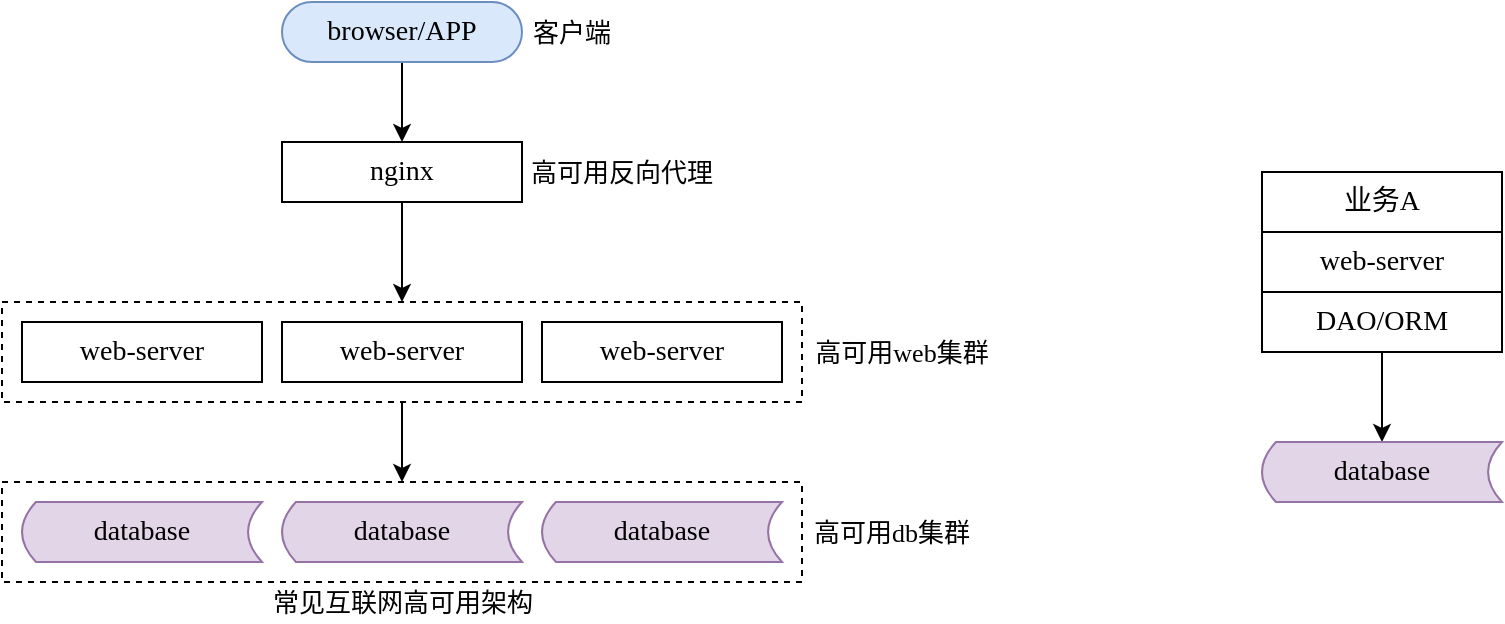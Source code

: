 <mxfile version="12.9.9" type="device" pages="10"><diagram id="VPdjxYGGgFPPTOJQDPJD" name="常见互联网高可用架构"><mxGraphModel dx="1072" dy="792" grid="1" gridSize="10" guides="1" tooltips="1" connect="1" arrows="1" fold="1" page="1" pageScale="1" pageWidth="827" pageHeight="1169" math="0" shadow="0"><root><mxCell id="0"/><mxCell id="1" parent="0"/><mxCell id="E77oaQY6zjg6_TFKCqPi-10" value="" style="rounded=0;whiteSpace=wrap;html=1;fontFamily=Verdana;fontSize=14;dashed=1;" vertex="1" parent="1"><mxGeometry x="20" y="430" width="400" height="50" as="geometry"/></mxCell><mxCell id="E77oaQY6zjg6_TFKCqPi-13" style="edgeStyle=orthogonalEdgeStyle;rounded=0;orthogonalLoop=1;jettySize=auto;html=1;exitX=0.5;exitY=1;exitDx=0;exitDy=0;entryX=0.5;entryY=0;entryDx=0;entryDy=0;fontFamily=Verdana;fontSize=14;" edge="1" parent="1" source="E77oaQY6zjg6_TFKCqPi-9" target="E77oaQY6zjg6_TFKCqPi-10"><mxGeometry relative="1" as="geometry"/></mxCell><mxCell id="E77oaQY6zjg6_TFKCqPi-9" value="" style="rounded=0;whiteSpace=wrap;html=1;fontFamily=Verdana;fontSize=14;dashed=1;" vertex="1" parent="1"><mxGeometry x="20" y="340" width="400" height="50" as="geometry"/></mxCell><mxCell id="E77oaQY6zjg6_TFKCqPi-11" style="edgeStyle=orthogonalEdgeStyle;rounded=0;orthogonalLoop=1;jettySize=auto;html=1;exitX=0.5;exitY=1;exitDx=0;exitDy=0;fontFamily=Verdana;fontSize=14;" edge="1" parent="1" source="E77oaQY6zjg6_TFKCqPi-1" target="E77oaQY6zjg6_TFKCqPi-2"><mxGeometry relative="1" as="geometry"/></mxCell><mxCell id="E77oaQY6zjg6_TFKCqPi-1" value="browser/APP" style="rounded=1;whiteSpace=wrap;html=1;arcSize=50;fontSize=14;fontFamily=Verdana;fillColor=#dae8fc;strokeColor=#6c8ebf;" vertex="1" parent="1"><mxGeometry x="160" y="190" width="120" height="30" as="geometry"/></mxCell><mxCell id="E77oaQY6zjg6_TFKCqPi-12" style="edgeStyle=orthogonalEdgeStyle;rounded=0;orthogonalLoop=1;jettySize=auto;html=1;exitX=0.5;exitY=1;exitDx=0;exitDy=0;entryX=0.5;entryY=0;entryDx=0;entryDy=0;fontFamily=Verdana;fontSize=14;" edge="1" parent="1" source="E77oaQY6zjg6_TFKCqPi-2" target="E77oaQY6zjg6_TFKCqPi-9"><mxGeometry relative="1" as="geometry"/></mxCell><mxCell id="E77oaQY6zjg6_TFKCqPi-2" value="nginx" style="rounded=0;whiteSpace=wrap;html=1;fontFamily=Verdana;fontSize=14;" vertex="1" parent="1"><mxGeometry x="160" y="260" width="120" height="30" as="geometry"/></mxCell><mxCell id="E77oaQY6zjg6_TFKCqPi-3" value="web-server" style="rounded=0;whiteSpace=wrap;html=1;fontFamily=Verdana;fontSize=14;" vertex="1" parent="1"><mxGeometry x="30" y="350" width="120" height="30" as="geometry"/></mxCell><mxCell id="E77oaQY6zjg6_TFKCqPi-4" value="web-server" style="rounded=0;whiteSpace=wrap;html=1;fontFamily=Verdana;fontSize=14;" vertex="1" parent="1"><mxGeometry x="160" y="350" width="120" height="30" as="geometry"/></mxCell><mxCell id="E77oaQY6zjg6_TFKCqPi-5" value="web-server" style="rounded=0;whiteSpace=wrap;html=1;fontFamily=Verdana;fontSize=14;" vertex="1" parent="1"><mxGeometry x="290" y="350" width="120" height="30" as="geometry"/></mxCell><mxCell id="E77oaQY6zjg6_TFKCqPi-6" value="database" style="shape=dataStorage;whiteSpace=wrap;html=1;fontFamily=Verdana;fontSize=14;size=0.058;fillColor=#e1d5e7;strokeColor=#9673a6;" vertex="1" parent="1"><mxGeometry x="160" y="440" width="120" height="30" as="geometry"/></mxCell><mxCell id="E77oaQY6zjg6_TFKCqPi-7" value="database" style="shape=dataStorage;whiteSpace=wrap;html=1;fontFamily=Verdana;fontSize=14;size=0.058;fillColor=#e1d5e7;strokeColor=#9673a6;" vertex="1" parent="1"><mxGeometry x="30" y="440" width="120" height="30" as="geometry"/></mxCell><mxCell id="E77oaQY6zjg6_TFKCqPi-8" value="database" style="shape=dataStorage;whiteSpace=wrap;html=1;fontFamily=Verdana;fontSize=14;size=0.058;fillColor=#e1d5e7;strokeColor=#9673a6;" vertex="1" parent="1"><mxGeometry x="290" y="440" width="120" height="30" as="geometry"/></mxCell><mxCell id="E77oaQY6zjg6_TFKCqPi-14" value="客户端" style="text;html=1;strokeColor=none;fillColor=none;align=center;verticalAlign=middle;whiteSpace=wrap;rounded=0;dashed=1;fontFamily=Verdana;fontSize=13;" vertex="1" parent="1"><mxGeometry x="280" y="195" width="50" height="20" as="geometry"/></mxCell><mxCell id="E77oaQY6zjg6_TFKCqPi-15" value="高可用反向代理" style="text;html=1;strokeColor=none;fillColor=none;align=center;verticalAlign=middle;whiteSpace=wrap;rounded=0;dashed=1;fontFamily=Verdana;fontSize=13;" vertex="1" parent="1"><mxGeometry x="280" y="265" width="100" height="20" as="geometry"/></mxCell><mxCell id="E77oaQY6zjg6_TFKCqPi-16" value="高可用web集群" style="text;html=1;strokeColor=none;fillColor=none;align=center;verticalAlign=middle;whiteSpace=wrap;rounded=0;dashed=1;fontFamily=Verdana;fontSize=13;" vertex="1" parent="1"><mxGeometry x="420" y="355" width="100" height="20" as="geometry"/></mxCell><mxCell id="E77oaQY6zjg6_TFKCqPi-17" value="高可用db集群" style="text;html=1;strokeColor=none;fillColor=none;align=center;verticalAlign=middle;whiteSpace=wrap;rounded=0;dashed=1;fontFamily=Verdana;fontSize=13;" vertex="1" parent="1"><mxGeometry x="420" y="445" width="90" height="20" as="geometry"/></mxCell><mxCell id="E77oaQY6zjg6_TFKCqPi-18" value="常见互联网高可用架构" style="text;html=1;strokeColor=none;fillColor=none;align=center;verticalAlign=middle;whiteSpace=wrap;rounded=0;dashed=1;fontFamily=Verdana;fontSize=13;" vertex="1" parent="1"><mxGeometry x="152.5" y="480" width="135" height="20" as="geometry"/></mxCell><mxCell id="qaQEXDIEd-prnb2sl852-1" value="web-server" style="rounded=0;whiteSpace=wrap;html=1;fontFamily=Verdana;fontSize=14;" vertex="1" parent="1"><mxGeometry x="650" y="305" width="120" height="30" as="geometry"/></mxCell><mxCell id="qaQEXDIEd-prnb2sl852-5" style="edgeStyle=orthogonalEdgeStyle;rounded=0;orthogonalLoop=1;jettySize=auto;html=1;exitX=0.5;exitY=1;exitDx=0;exitDy=0;fontFamily=Verdana;fontSize=13;" edge="1" parent="1" source="qaQEXDIEd-prnb2sl852-2" target="qaQEXDIEd-prnb2sl852-4"><mxGeometry relative="1" as="geometry"/></mxCell><mxCell id="qaQEXDIEd-prnb2sl852-2" value="DAO/ORM" style="rounded=0;whiteSpace=wrap;html=1;fontFamily=Verdana;fontSize=14;" vertex="1" parent="1"><mxGeometry x="650" y="335" width="120" height="30" as="geometry"/></mxCell><mxCell id="qaQEXDIEd-prnb2sl852-3" value="业务A" style="rounded=0;whiteSpace=wrap;html=1;fontFamily=Verdana;fontSize=14;" vertex="1" parent="1"><mxGeometry x="650" y="275" width="120" height="30" as="geometry"/></mxCell><mxCell id="qaQEXDIEd-prnb2sl852-4" value="database" style="shape=dataStorage;whiteSpace=wrap;html=1;fontFamily=Verdana;fontSize=14;size=0.058;fillColor=#e1d5e7;strokeColor=#9673a6;" vertex="1" parent="1"><mxGeometry x="650" y="410" width="120" height="30" as="geometry"/></mxCell></root></mxGraphModel></diagram><diagram id="PM7amoGw1cFpcg8lY8Tc" name="痛点一：代码到处拷贝"><mxGraphModel dx="1072" dy="792" grid="1" gridSize="10" guides="1" tooltips="1" connect="1" arrows="1" fold="1" page="1" pageScale="1" pageWidth="827" pageHeight="1169" math="0" shadow="0"><root><mxCell id="7SXCjaf02DkMuBVkjVXr-0"/><mxCell id="7SXCjaf02DkMuBVkjVXr-1" parent="7SXCjaf02DkMuBVkjVXr-0"/><mxCell id="rsXaYisPYKr44-hgqd-9-0" value="业务B" style="rounded=0;whiteSpace=wrap;html=1;fontFamily=Verdana;fontSize=14;" vertex="1" parent="7SXCjaf02DkMuBVkjVXr-1"><mxGeometry x="320" y="280" width="120" height="30" as="geometry"/></mxCell><mxCell id="rsXaYisPYKr44-hgqd-9-1" value="" style="rounded=0;whiteSpace=wrap;html=1;fontFamily=Verdana;fontSize=14;" vertex="1" parent="7SXCjaf02DkMuBVkjVXr-1"><mxGeometry x="320" y="270" width="120" height="10" as="geometry"/></mxCell><mxCell id="rsXaYisPYKr44-hgqd-9-2" value="" style="rounded=0;whiteSpace=wrap;html=1;fontFamily=Verdana;fontSize=14;" vertex="1" parent="7SXCjaf02DkMuBVkjVXr-1"><mxGeometry x="320" y="310" width="120" height="10" as="geometry"/></mxCell><mxCell id="YOCEmjDgW-tjdI6O0LO_-10" style="edgeStyle=none;rounded=0;orthogonalLoop=1;jettySize=auto;html=1;exitX=0.5;exitY=1;exitDx=0;exitDy=0;entryX=0.5;entryY=0;entryDx=0;entryDy=0;fontFamily=Verdana;fontSize=13;" edge="1" parent="7SXCjaf02DkMuBVkjVXr-1" source="rsXaYisPYKr44-hgqd-9-3" target="YOCEmjDgW-tjdI6O0LO_-0"><mxGeometry relative="1" as="geometry"/></mxCell><mxCell id="rsXaYisPYKr44-hgqd-9-3" value="user数据访&lt;br&gt;问代码" style="rounded=0;whiteSpace=wrap;html=1;fontFamily=Verdana;fontSize=14;" vertex="1" parent="7SXCjaf02DkMuBVkjVXr-1"><mxGeometry x="320" y="320" width="120" height="50" as="geometry"/></mxCell><mxCell id="YOCEmjDgW-tjdI6O0LO_-0" value="db-user" style="shape=dataStorage;whiteSpace=wrap;html=1;fontFamily=Verdana;fontSize=14;size=0.058;fillColor=#e1d5e7;strokeColor=#9673a6;" vertex="1" parent="7SXCjaf02DkMuBVkjVXr-1"><mxGeometry x="320" y="430" width="120" height="30" as="geometry"/></mxCell><mxCell id="YOCEmjDgW-tjdI6O0LO_-1" value="业务A" style="rounded=0;whiteSpace=wrap;html=1;fontFamily=Verdana;fontSize=14;" vertex="1" parent="7SXCjaf02DkMuBVkjVXr-1"><mxGeometry x="170" y="280" width="120" height="30" as="geometry"/></mxCell><mxCell id="YOCEmjDgW-tjdI6O0LO_-2" value="" style="rounded=0;whiteSpace=wrap;html=1;fontFamily=Verdana;fontSize=14;" vertex="1" parent="7SXCjaf02DkMuBVkjVXr-1"><mxGeometry x="170" y="270" width="120" height="10" as="geometry"/></mxCell><mxCell id="YOCEmjDgW-tjdI6O0LO_-3" value="" style="rounded=0;whiteSpace=wrap;html=1;fontFamily=Verdana;fontSize=14;" vertex="1" parent="7SXCjaf02DkMuBVkjVXr-1"><mxGeometry x="170" y="310" width="120" height="10" as="geometry"/></mxCell><mxCell id="YOCEmjDgW-tjdI6O0LO_-9" style="rounded=0;orthogonalLoop=1;jettySize=auto;html=1;exitX=0.5;exitY=1;exitDx=0;exitDy=0;fontFamily=Verdana;fontSize=13;entryX=0.5;entryY=0;entryDx=0;entryDy=0;" edge="1" parent="7SXCjaf02DkMuBVkjVXr-1" source="YOCEmjDgW-tjdI6O0LO_-4" target="YOCEmjDgW-tjdI6O0LO_-0"><mxGeometry relative="1" as="geometry"/></mxCell><mxCell id="YOCEmjDgW-tjdI6O0LO_-4" value="user数据访&lt;br&gt;问代码" style="rounded=0;whiteSpace=wrap;html=1;fontFamily=Verdana;fontSize=14;" vertex="1" parent="7SXCjaf02DkMuBVkjVXr-1"><mxGeometry x="170" y="320" width="120" height="50" as="geometry"/></mxCell><mxCell id="YOCEmjDgW-tjdI6O0LO_-5" value="业务C" style="rounded=0;whiteSpace=wrap;html=1;fontFamily=Verdana;fontSize=14;" vertex="1" parent="7SXCjaf02DkMuBVkjVXr-1"><mxGeometry x="470" y="280" width="120" height="30" as="geometry"/></mxCell><mxCell id="YOCEmjDgW-tjdI6O0LO_-6" value="" style="rounded=0;whiteSpace=wrap;html=1;fontFamily=Verdana;fontSize=14;" vertex="1" parent="7SXCjaf02DkMuBVkjVXr-1"><mxGeometry x="470" y="270" width="120" height="10" as="geometry"/></mxCell><mxCell id="YOCEmjDgW-tjdI6O0LO_-7" value="" style="rounded=0;whiteSpace=wrap;html=1;fontFamily=Verdana;fontSize=14;" vertex="1" parent="7SXCjaf02DkMuBVkjVXr-1"><mxGeometry x="470" y="310" width="120" height="10" as="geometry"/></mxCell><mxCell id="YOCEmjDgW-tjdI6O0LO_-11" style="edgeStyle=none;rounded=0;orthogonalLoop=1;jettySize=auto;html=1;exitX=0.5;exitY=1;exitDx=0;exitDy=0;entryX=0.5;entryY=0;entryDx=0;entryDy=0;fontFamily=Verdana;fontSize=13;" edge="1" parent="7SXCjaf02DkMuBVkjVXr-1" source="YOCEmjDgW-tjdI6O0LO_-8" target="YOCEmjDgW-tjdI6O0LO_-0"><mxGeometry relative="1" as="geometry"/></mxCell><mxCell id="YOCEmjDgW-tjdI6O0LO_-8" value="user数据访&lt;br&gt;问代码" style="rounded=0;whiteSpace=wrap;html=1;fontFamily=Verdana;fontSize=14;" vertex="1" parent="7SXCjaf02DkMuBVkjVXr-1"><mxGeometry x="470" y="320" width="120" height="50" as="geometry"/></mxCell></root></mxGraphModel></diagram><diagram id="AMq4o-yYSySq_Z_c4ANK" name="痛点二：底层复杂性扩散"><mxGraphModel dx="1072" dy="792" grid="1" gridSize="10" guides="1" tooltips="1" connect="1" arrows="1" fold="1" page="1" pageScale="1" pageWidth="827" pageHeight="1169" math="0" shadow="0"><root><mxCell id="F4XS_HREQJPFdQxd_NuB-0"/><mxCell id="F4XS_HREQJPFdQxd_NuB-1" parent="F4XS_HREQJPFdQxd_NuB-0"/><mxCell id="F8iw65EcDuStCfujcLIx-0" value="业务B" style="rounded=0;whiteSpace=wrap;html=1;fontFamily=Verdana;fontSize=14;" vertex="1" parent="F4XS_HREQJPFdQxd_NuB-1"><mxGeometry x="160" y="290" width="120" height="30" as="geometry"/></mxCell><mxCell id="F8iw65EcDuStCfujcLIx-1" value="" style="rounded=0;whiteSpace=wrap;html=1;fontFamily=Verdana;fontSize=14;" vertex="1" parent="F4XS_HREQJPFdQxd_NuB-1"><mxGeometry x="160" y="280" width="120" height="10" as="geometry"/></mxCell><mxCell id="F8iw65EcDuStCfujcLIx-2" value="" style="rounded=0;whiteSpace=wrap;html=1;fontFamily=Verdana;fontSize=14;" vertex="1" parent="F4XS_HREQJPFdQxd_NuB-1"><mxGeometry x="160" y="320" width="120" height="10" as="geometry"/></mxCell><mxCell id="F8iw65EcDuStCfujcLIx-3" style="edgeStyle=none;rounded=0;orthogonalLoop=1;jettySize=auto;html=1;exitX=0.5;exitY=1;exitDx=0;exitDy=0;entryX=0.5;entryY=0;entryDx=0;entryDy=0;fontFamily=Verdana;fontSize=13;" edge="1" parent="F4XS_HREQJPFdQxd_NuB-1" source="F8iw65EcDuStCfujcLIx-4" target="F8iw65EcDuStCfujcLIx-5"><mxGeometry relative="1" as="geometry"/></mxCell><mxCell id="F8iw65EcDuStCfujcLIx-17" style="edgeStyle=none;rounded=0;orthogonalLoop=1;jettySize=auto;html=1;exitX=0.5;exitY=1;exitDx=0;exitDy=0;entryX=0.5;entryY=0;entryDx=0;entryDy=0;fontFamily=Verdana;fontSize=13;" edge="1" parent="F4XS_HREQJPFdQxd_NuB-1" source="F8iw65EcDuStCfujcLIx-4" target="F8iw65EcDuStCfujcLIx-16"><mxGeometry relative="1" as="geometry"/></mxCell><mxCell id="F8iw65EcDuStCfujcLIx-4" value="user数据访&lt;br&gt;问代码" style="rounded=0;whiteSpace=wrap;html=1;fontFamily=Verdana;fontSize=14;" vertex="1" parent="F4XS_HREQJPFdQxd_NuB-1"><mxGeometry x="160" y="330" width="120" height="50" as="geometry"/></mxCell><mxCell id="F8iw65EcDuStCfujcLIx-5" value="db-user" style="shape=dataStorage;whiteSpace=wrap;html=1;fontFamily=Verdana;fontSize=14;size=0.058;fillColor=#e1d5e7;strokeColor=#9673a6;" vertex="1" parent="F4XS_HREQJPFdQxd_NuB-1"><mxGeometry x="80" y="440" width="120" height="30" as="geometry"/></mxCell><mxCell id="F8iw65EcDuStCfujcLIx-6" value="业务A" style="rounded=0;whiteSpace=wrap;html=1;fontFamily=Verdana;fontSize=14;" vertex="1" parent="F4XS_HREQJPFdQxd_NuB-1"><mxGeometry x="10" y="290" width="120" height="30" as="geometry"/></mxCell><mxCell id="F8iw65EcDuStCfujcLIx-7" value="" style="rounded=0;whiteSpace=wrap;html=1;fontFamily=Verdana;fontSize=14;" vertex="1" parent="F4XS_HREQJPFdQxd_NuB-1"><mxGeometry x="10" y="280" width="120" height="10" as="geometry"/></mxCell><mxCell id="F8iw65EcDuStCfujcLIx-8" value="" style="rounded=0;whiteSpace=wrap;html=1;fontFamily=Verdana;fontSize=14;" vertex="1" parent="F4XS_HREQJPFdQxd_NuB-1"><mxGeometry x="10" y="320" width="120" height="10" as="geometry"/></mxCell><mxCell id="F8iw65EcDuStCfujcLIx-9" style="rounded=0;orthogonalLoop=1;jettySize=auto;html=1;exitX=0.5;exitY=1;exitDx=0;exitDy=0;fontFamily=Verdana;fontSize=13;entryX=0.5;entryY=0;entryDx=0;entryDy=0;" edge="1" parent="F4XS_HREQJPFdQxd_NuB-1" source="F8iw65EcDuStCfujcLIx-10" target="F8iw65EcDuStCfujcLIx-5"><mxGeometry relative="1" as="geometry"/></mxCell><mxCell id="F8iw65EcDuStCfujcLIx-19" style="edgeStyle=none;rounded=0;orthogonalLoop=1;jettySize=auto;html=1;exitX=0.5;exitY=1;exitDx=0;exitDy=0;fontFamily=Verdana;fontSize=13;entryX=0.5;entryY=0;entryDx=0;entryDy=0;" edge="1" parent="F4XS_HREQJPFdQxd_NuB-1" source="F8iw65EcDuStCfujcLIx-10" target="F8iw65EcDuStCfujcLIx-16"><mxGeometry relative="1" as="geometry"><mxPoint x="250" y="430" as="targetPoint"/></mxGeometry></mxCell><mxCell id="F8iw65EcDuStCfujcLIx-10" value="user数据访&lt;br&gt;问代码" style="rounded=0;whiteSpace=wrap;html=1;fontFamily=Verdana;fontSize=14;" vertex="1" parent="F4XS_HREQJPFdQxd_NuB-1"><mxGeometry x="10" y="330" width="120" height="50" as="geometry"/></mxCell><mxCell id="F8iw65EcDuStCfujcLIx-11" value="业务C" style="rounded=0;whiteSpace=wrap;html=1;fontFamily=Verdana;fontSize=14;" vertex="1" parent="F4XS_HREQJPFdQxd_NuB-1"><mxGeometry x="310" y="290" width="120" height="30" as="geometry"/></mxCell><mxCell id="F8iw65EcDuStCfujcLIx-12" value="" style="rounded=0;whiteSpace=wrap;html=1;fontFamily=Verdana;fontSize=14;" vertex="1" parent="F4XS_HREQJPFdQxd_NuB-1"><mxGeometry x="310" y="280" width="120" height="10" as="geometry"/></mxCell><mxCell id="F8iw65EcDuStCfujcLIx-13" value="" style="rounded=0;whiteSpace=wrap;html=1;fontFamily=Verdana;fontSize=14;" vertex="1" parent="F4XS_HREQJPFdQxd_NuB-1"><mxGeometry x="310" y="320" width="120" height="10" as="geometry"/></mxCell><mxCell id="F8iw65EcDuStCfujcLIx-14" style="edgeStyle=none;rounded=0;orthogonalLoop=1;jettySize=auto;html=1;exitX=0.5;exitY=1;exitDx=0;exitDy=0;fontFamily=Verdana;fontSize=13;entryX=0.5;entryY=0;entryDx=0;entryDy=0;" edge="1" parent="F4XS_HREQJPFdQxd_NuB-1" source="F8iw65EcDuStCfujcLIx-15" target="F8iw65EcDuStCfujcLIx-5"><mxGeometry relative="1" as="geometry"><mxPoint x="180" y="430" as="targetPoint"/></mxGeometry></mxCell><mxCell id="F8iw65EcDuStCfujcLIx-18" style="edgeStyle=none;rounded=0;orthogonalLoop=1;jettySize=auto;html=1;exitX=0.5;exitY=1;exitDx=0;exitDy=0;entryX=0.5;entryY=0;entryDx=0;entryDy=0;fontFamily=Verdana;fontSize=13;" edge="1" parent="F4XS_HREQJPFdQxd_NuB-1" source="F8iw65EcDuStCfujcLIx-15" target="F8iw65EcDuStCfujcLIx-16"><mxGeometry relative="1" as="geometry"/></mxCell><mxCell id="F8iw65EcDuStCfujcLIx-15" value="user数据访&lt;br&gt;问代码" style="rounded=0;whiteSpace=wrap;html=1;fontFamily=Verdana;fontSize=14;" vertex="1" parent="F4XS_HREQJPFdQxd_NuB-1"><mxGeometry x="310" y="330" width="120" height="50" as="geometry"/></mxCell><mxCell id="F8iw65EcDuStCfujcLIx-16" value="cache-user" style="shape=dataStorage;whiteSpace=wrap;html=1;fontFamily=Verdana;fontSize=14;size=0.058;fillColor=#f8cecc;strokeColor=#b85450;" vertex="1" parent="F4XS_HREQJPFdQxd_NuB-1"><mxGeometry x="240" y="440" width="120" height="30" as="geometry"/></mxCell><mxCell id="F8iw65EcDuStCfujcLIx-20" value="业务B" style="rounded=0;whiteSpace=wrap;html=1;fontFamily=Verdana;fontSize=14;" vertex="1" parent="F4XS_HREQJPFdQxd_NuB-1"><mxGeometry x="700" y="290" width="120" height="30" as="geometry"/></mxCell><mxCell id="F8iw65EcDuStCfujcLIx-21" value="" style="rounded=0;whiteSpace=wrap;html=1;fontFamily=Verdana;fontSize=14;" vertex="1" parent="F4XS_HREQJPFdQxd_NuB-1"><mxGeometry x="700" y="280" width="120" height="10" as="geometry"/></mxCell><mxCell id="F8iw65EcDuStCfujcLIx-22" value="" style="rounded=0;whiteSpace=wrap;html=1;fontFamily=Verdana;fontSize=14;" vertex="1" parent="F4XS_HREQJPFdQxd_NuB-1"><mxGeometry x="700" y="320" width="120" height="10" as="geometry"/></mxCell><mxCell id="F8iw65EcDuStCfujcLIx-23" style="edgeStyle=none;rounded=0;orthogonalLoop=1;jettySize=auto;html=1;exitX=0.5;exitY=1;exitDx=0;exitDy=0;entryX=0.5;entryY=0;entryDx=0;entryDy=0;fontFamily=Verdana;fontSize=13;" edge="1" parent="F4XS_HREQJPFdQxd_NuB-1" source="F8iw65EcDuStCfujcLIx-25" target="F8iw65EcDuStCfujcLIx-26"><mxGeometry relative="1" as="geometry"/></mxCell><mxCell id="F8iw65EcDuStCfujcLIx-24" style="edgeStyle=none;rounded=0;orthogonalLoop=1;jettySize=auto;html=1;exitX=0.5;exitY=1;exitDx=0;exitDy=0;entryX=0.5;entryY=0;entryDx=0;entryDy=0;fontFamily=Verdana;fontSize=13;" edge="1" parent="F4XS_HREQJPFdQxd_NuB-1" source="F8iw65EcDuStCfujcLIx-25" target="F8iw65EcDuStCfujcLIx-39"><mxGeometry relative="1" as="geometry"/></mxCell><mxCell id="F8iw65EcDuStCfujcLIx-25" value="user数据访&lt;br&gt;问代码" style="rounded=0;whiteSpace=wrap;html=1;fontFamily=Verdana;fontSize=14;" vertex="1" parent="F4XS_HREQJPFdQxd_NuB-1"><mxGeometry x="700" y="330" width="120" height="50" as="geometry"/></mxCell><mxCell id="F8iw65EcDuStCfujcLIx-26" value="db-user0" style="shape=dataStorage;whiteSpace=wrap;html=1;fontFamily=Verdana;fontSize=14;size=0.058;fillColor=#e1d5e7;strokeColor=#9673a6;" vertex="1" parent="F4XS_HREQJPFdQxd_NuB-1"><mxGeometry x="620" y="440" width="120" height="30" as="geometry"/></mxCell><mxCell id="F8iw65EcDuStCfujcLIx-27" value="业务A" style="rounded=0;whiteSpace=wrap;html=1;fontFamily=Verdana;fontSize=14;" vertex="1" parent="F4XS_HREQJPFdQxd_NuB-1"><mxGeometry x="550" y="290" width="120" height="30" as="geometry"/></mxCell><mxCell id="F8iw65EcDuStCfujcLIx-28" value="" style="rounded=0;whiteSpace=wrap;html=1;fontFamily=Verdana;fontSize=14;" vertex="1" parent="F4XS_HREQJPFdQxd_NuB-1"><mxGeometry x="550" y="280" width="120" height="10" as="geometry"/></mxCell><mxCell id="F8iw65EcDuStCfujcLIx-29" value="" style="rounded=0;whiteSpace=wrap;html=1;fontFamily=Verdana;fontSize=14;" vertex="1" parent="F4XS_HREQJPFdQxd_NuB-1"><mxGeometry x="550" y="320" width="120" height="10" as="geometry"/></mxCell><mxCell id="F8iw65EcDuStCfujcLIx-30" style="rounded=0;orthogonalLoop=1;jettySize=auto;html=1;exitX=0.5;exitY=1;exitDx=0;exitDy=0;fontFamily=Verdana;fontSize=13;entryX=0.5;entryY=0;entryDx=0;entryDy=0;" edge="1" parent="F4XS_HREQJPFdQxd_NuB-1" source="F8iw65EcDuStCfujcLIx-32" target="F8iw65EcDuStCfujcLIx-26"><mxGeometry relative="1" as="geometry"/></mxCell><mxCell id="F8iw65EcDuStCfujcLIx-31" style="edgeStyle=none;rounded=0;orthogonalLoop=1;jettySize=auto;html=1;exitX=0.5;exitY=1;exitDx=0;exitDy=0;fontFamily=Verdana;fontSize=13;entryX=0.5;entryY=0;entryDx=0;entryDy=0;" edge="1" parent="F4XS_HREQJPFdQxd_NuB-1" source="F8iw65EcDuStCfujcLIx-32" target="F8iw65EcDuStCfujcLIx-39"><mxGeometry relative="1" as="geometry"><mxPoint x="790" y="430" as="targetPoint"/></mxGeometry></mxCell><mxCell id="F8iw65EcDuStCfujcLIx-32" value="user数据访&lt;br&gt;问代码" style="rounded=0;whiteSpace=wrap;html=1;fontFamily=Verdana;fontSize=14;" vertex="1" parent="F4XS_HREQJPFdQxd_NuB-1"><mxGeometry x="550" y="330" width="120" height="50" as="geometry"/></mxCell><mxCell id="F8iw65EcDuStCfujcLIx-33" value="业务C" style="rounded=0;whiteSpace=wrap;html=1;fontFamily=Verdana;fontSize=14;" vertex="1" parent="F4XS_HREQJPFdQxd_NuB-1"><mxGeometry x="850" y="290" width="120" height="30" as="geometry"/></mxCell><mxCell id="F8iw65EcDuStCfujcLIx-34" value="" style="rounded=0;whiteSpace=wrap;html=1;fontFamily=Verdana;fontSize=14;" vertex="1" parent="F4XS_HREQJPFdQxd_NuB-1"><mxGeometry x="850" y="280" width="120" height="10" as="geometry"/></mxCell><mxCell id="F8iw65EcDuStCfujcLIx-35" value="" style="rounded=0;whiteSpace=wrap;html=1;fontFamily=Verdana;fontSize=14;" vertex="1" parent="F4XS_HREQJPFdQxd_NuB-1"><mxGeometry x="850" y="320" width="120" height="10" as="geometry"/></mxCell><mxCell id="F8iw65EcDuStCfujcLIx-36" style="edgeStyle=none;rounded=0;orthogonalLoop=1;jettySize=auto;html=1;exitX=0.5;exitY=1;exitDx=0;exitDy=0;fontFamily=Verdana;fontSize=13;entryX=0.5;entryY=0;entryDx=0;entryDy=0;" edge="1" parent="F4XS_HREQJPFdQxd_NuB-1" source="F8iw65EcDuStCfujcLIx-38" target="F8iw65EcDuStCfujcLIx-26"><mxGeometry relative="1" as="geometry"><mxPoint x="720" y="430" as="targetPoint"/></mxGeometry></mxCell><mxCell id="F8iw65EcDuStCfujcLIx-37" style="edgeStyle=none;rounded=0;orthogonalLoop=1;jettySize=auto;html=1;exitX=0.5;exitY=1;exitDx=0;exitDy=0;entryX=0.5;entryY=0;entryDx=0;entryDy=0;fontFamily=Verdana;fontSize=13;" edge="1" parent="F4XS_HREQJPFdQxd_NuB-1" source="F8iw65EcDuStCfujcLIx-38" target="F8iw65EcDuStCfujcLIx-39"><mxGeometry relative="1" as="geometry"/></mxCell><mxCell id="F8iw65EcDuStCfujcLIx-38" value="user数据访&lt;br&gt;问代码" style="rounded=0;whiteSpace=wrap;html=1;fontFamily=Verdana;fontSize=14;" vertex="1" parent="F4XS_HREQJPFdQxd_NuB-1"><mxGeometry x="850" y="330" width="120" height="50" as="geometry"/></mxCell><mxCell id="F8iw65EcDuStCfujcLIx-39" value="cache-user" style="shape=dataStorage;whiteSpace=wrap;html=1;fontFamily=Verdana;fontSize=14;size=0.058;fillColor=#f8cecc;strokeColor=#b85450;" vertex="1" parent="F4XS_HREQJPFdQxd_NuB-1"><mxGeometry x="780" y="440" width="120" height="30" as="geometry"/></mxCell><mxCell id="F8iw65EcDuStCfujcLIx-40" value="db-user1" style="shape=dataStorage;whiteSpace=wrap;html=1;fontFamily=Verdana;fontSize=14;size=0.058;fillColor=#e1d5e7;strokeColor=#9673a6;" vertex="1" parent="F4XS_HREQJPFdQxd_NuB-1"><mxGeometry x="620" y="470" width="120" height="30" as="geometry"/></mxCell><mxCell id="F8iw65EcDuStCfujcLIx-41" value="db-user2" style="shape=dataStorage;whiteSpace=wrap;html=1;fontFamily=Verdana;fontSize=14;size=0.058;fillColor=#e1d5e7;strokeColor=#9673a6;" vertex="1" parent="F4XS_HREQJPFdQxd_NuB-1"><mxGeometry x="620" y="500" width="120" height="30" as="geometry"/></mxCell></root></mxGraphModel></diagram><diagram id="-3WdWm87ZeldITshH854" name="痛点四：SQL质量无法保证"><mxGraphModel dx="1072" dy="792" grid="1" gridSize="10" guides="1" tooltips="1" connect="1" arrows="1" fold="1" page="1" pageScale="1" pageWidth="827" pageHeight="1169" math="0" shadow="0"><root><mxCell id="ihlVY8Icz-ABei4_PfTo-0"/><mxCell id="ihlVY8Icz-ABei4_PfTo-1" parent="ihlVY8Icz-ABei4_PfTo-0"/><mxCell id="lwL8mYSZ0RcbfYlu4B7X-0" value="业务B" style="rounded=0;whiteSpace=wrap;html=1;fontFamily=Verdana;fontSize=14;" vertex="1" parent="ihlVY8Icz-ABei4_PfTo-1"><mxGeometry x="320" y="280" width="120" height="30" as="geometry"/></mxCell><mxCell id="lwL8mYSZ0RcbfYlu4B7X-1" value="" style="rounded=0;whiteSpace=wrap;html=1;fontFamily=Verdana;fontSize=14;" vertex="1" parent="ihlVY8Icz-ABei4_PfTo-1"><mxGeometry x="320" y="270" width="120" height="10" as="geometry"/></mxCell><mxCell id="lwL8mYSZ0RcbfYlu4B7X-2" value="" style="rounded=0;whiteSpace=wrap;html=1;fontFamily=Verdana;fontSize=14;" vertex="1" parent="ihlVY8Icz-ABei4_PfTo-1"><mxGeometry x="320" y="310" width="120" height="10" as="geometry"/></mxCell><mxCell id="lwL8mYSZ0RcbfYlu4B7X-3" style="edgeStyle=none;rounded=0;orthogonalLoop=1;jettySize=auto;html=1;exitX=0.5;exitY=1;exitDx=0;exitDy=0;entryX=0.5;entryY=0;entryDx=0;entryDy=0;fontFamily=Verdana;fontSize=13;" edge="1" parent="ihlVY8Icz-ABei4_PfTo-1" source="lwL8mYSZ0RcbfYlu4B7X-4" target="lwL8mYSZ0RcbfYlu4B7X-5"><mxGeometry relative="1" as="geometry"/></mxCell><mxCell id="lwL8mYSZ0RcbfYlu4B7X-4" value="user数据访&lt;br&gt;问代码" style="rounded=0;whiteSpace=wrap;html=1;fontFamily=Verdana;fontSize=14;" vertex="1" parent="ihlVY8Icz-ABei4_PfTo-1"><mxGeometry x="320" y="320" width="120" height="50" as="geometry"/></mxCell><mxCell id="lwL8mYSZ0RcbfYlu4B7X-5" value="db-user" style="shape=dataStorage;whiteSpace=wrap;html=1;fontFamily=Verdana;fontSize=14;size=0.058;fillColor=#e1d5e7;strokeColor=#9673a6;" vertex="1" parent="ihlVY8Icz-ABei4_PfTo-1"><mxGeometry x="320" y="430" width="120" height="30" as="geometry"/></mxCell><mxCell id="lwL8mYSZ0RcbfYlu4B7X-6" value="业务A" style="rounded=0;whiteSpace=wrap;html=1;fontFamily=Verdana;fontSize=14;" vertex="1" parent="ihlVY8Icz-ABei4_PfTo-1"><mxGeometry x="170" y="280" width="120" height="30" as="geometry"/></mxCell><mxCell id="lwL8mYSZ0RcbfYlu4B7X-7" value="" style="rounded=0;whiteSpace=wrap;html=1;fontFamily=Verdana;fontSize=14;" vertex="1" parent="ihlVY8Icz-ABei4_PfTo-1"><mxGeometry x="170" y="270" width="120" height="10" as="geometry"/></mxCell><mxCell id="lwL8mYSZ0RcbfYlu4B7X-8" value="" style="rounded=0;whiteSpace=wrap;html=1;fontFamily=Verdana;fontSize=14;" vertex="1" parent="ihlVY8Icz-ABei4_PfTo-1"><mxGeometry x="170" y="310" width="120" height="10" as="geometry"/></mxCell><mxCell id="lwL8mYSZ0RcbfYlu4B7X-9" style="rounded=0;orthogonalLoop=1;jettySize=auto;html=1;exitX=0.5;exitY=1;exitDx=0;exitDy=0;fontFamily=Verdana;fontSize=13;entryX=0.5;entryY=0;entryDx=0;entryDy=0;" edge="1" parent="ihlVY8Icz-ABei4_PfTo-1" source="lwL8mYSZ0RcbfYlu4B7X-10" target="lwL8mYSZ0RcbfYlu4B7X-5"><mxGeometry relative="1" as="geometry"/></mxCell><mxCell id="lwL8mYSZ0RcbfYlu4B7X-10" value="user数据访&lt;br&gt;问代码" style="rounded=0;whiteSpace=wrap;html=1;fontFamily=Verdana;fontSize=14;" vertex="1" parent="ihlVY8Icz-ABei4_PfTo-1"><mxGeometry x="170" y="320" width="120" height="50" as="geometry"/></mxCell><mxCell id="lwL8mYSZ0RcbfYlu4B7X-11" value="业务C" style="rounded=0;whiteSpace=wrap;html=1;fontFamily=Verdana;fontSize=14;" vertex="1" parent="ihlVY8Icz-ABei4_PfTo-1"><mxGeometry x="470" y="280" width="120" height="30" as="geometry"/></mxCell><mxCell id="lwL8mYSZ0RcbfYlu4B7X-12" value="" style="rounded=0;whiteSpace=wrap;html=1;fontFamily=Verdana;fontSize=14;" vertex="1" parent="ihlVY8Icz-ABei4_PfTo-1"><mxGeometry x="470" y="270" width="120" height="10" as="geometry"/></mxCell><mxCell id="lwL8mYSZ0RcbfYlu4B7X-13" value="" style="rounded=0;whiteSpace=wrap;html=1;fontFamily=Verdana;fontSize=14;" vertex="1" parent="ihlVY8Icz-ABei4_PfTo-1"><mxGeometry x="470" y="310" width="120" height="10" as="geometry"/></mxCell><mxCell id="lwL8mYSZ0RcbfYlu4B7X-14" style="edgeStyle=none;rounded=0;orthogonalLoop=1;jettySize=auto;html=1;exitX=0.5;exitY=1;exitDx=0;exitDy=0;entryX=0.5;entryY=0;entryDx=0;entryDy=0;fontFamily=Verdana;fontSize=13;" edge="1" parent="ihlVY8Icz-ABei4_PfTo-1" source="lwL8mYSZ0RcbfYlu4B7X-15" target="lwL8mYSZ0RcbfYlu4B7X-5"><mxGeometry relative="1" as="geometry"/></mxCell><mxCell id="lwL8mYSZ0RcbfYlu4B7X-15" value="user数据访&lt;br&gt;问代码" style="rounded=0;whiteSpace=wrap;html=1;fontFamily=Verdana;fontSize=14;" vertex="1" parent="ihlVY8Icz-ABei4_PfTo-1"><mxGeometry x="470" y="320" width="120" height="50" as="geometry"/></mxCell><mxCell id="lwL8mYSZ0RcbfYlu4B7X-16" value="SQL" style="text;html=1;strokeColor=none;fillColor=none;align=center;verticalAlign=middle;whiteSpace=wrap;rounded=0;dashed=1;fontFamily=Verdana;fontSize=13;" vertex="1" parent="ihlVY8Icz-ABei4_PfTo-1"><mxGeometry x="290" y="390" width="40" height="20" as="geometry"/></mxCell><mxCell id="lwL8mYSZ0RcbfYlu4B7X-17" value="SQL" style="text;html=1;strokeColor=none;fillColor=none;align=center;verticalAlign=middle;whiteSpace=wrap;rounded=0;dashed=1;fontFamily=Verdana;fontSize=13;" vertex="1" parent="ihlVY8Icz-ABei4_PfTo-1"><mxGeometry x="360" y="390" width="40" height="20" as="geometry"/></mxCell><mxCell id="lwL8mYSZ0RcbfYlu4B7X-18" value="SQL" style="text;html=1;strokeColor=none;fillColor=none;align=center;verticalAlign=middle;whiteSpace=wrap;rounded=0;dashed=1;fontFamily=Verdana;fontSize=13;" vertex="1" parent="ihlVY8Icz-ABei4_PfTo-1"><mxGeometry x="430" y="390" width="40" height="20" as="geometry"/></mxCell></root></mxGraphModel></diagram><diagram id="H4RVS_QjMkelLdBuAFSd" name="痛点五：不易扩展，数据库耦合"><mxGraphModel dx="1072" dy="792" grid="1" gridSize="10" guides="1" tooltips="1" connect="1" arrows="1" fold="1" page="1" pageScale="1" pageWidth="827" pageHeight="1169" math="0" shadow="0"><root><mxCell id="zqpcNiXxRtHatxXifRpt-0"/><mxCell id="zqpcNiXxRtHatxXifRpt-1" parent="zqpcNiXxRtHatxXifRpt-0"/><mxCell id="yNIfd12sXII6_5hoFl2K-0" value="业务B" style="rounded=0;whiteSpace=wrap;html=1;fontFamily=Verdana;fontSize=14;" vertex="1" parent="zqpcNiXxRtHatxXifRpt-1"><mxGeometry x="320" y="280" width="120" height="30" as="geometry"/></mxCell><mxCell id="yNIfd12sXII6_5hoFl2K-1" value="" style="rounded=0;whiteSpace=wrap;html=1;fontFamily=Verdana;fontSize=14;" vertex="1" parent="zqpcNiXxRtHatxXifRpt-1"><mxGeometry x="320" y="270" width="120" height="10" as="geometry"/></mxCell><mxCell id="yNIfd12sXII6_5hoFl2K-2" value="" style="rounded=0;whiteSpace=wrap;html=1;fontFamily=Verdana;fontSize=14;" vertex="1" parent="zqpcNiXxRtHatxXifRpt-1"><mxGeometry x="320" y="310" width="120" height="10" as="geometry"/></mxCell><mxCell id="yNIfd12sXII6_5hoFl2K-3" style="edgeStyle=none;rounded=0;orthogonalLoop=1;jettySize=auto;html=1;exitX=0.5;exitY=1;exitDx=0;exitDy=0;entryX=0.5;entryY=0;entryDx=0;entryDy=0;fontFamily=Verdana;fontSize=13;" edge="1" parent="zqpcNiXxRtHatxXifRpt-1" source="yNIfd12sXII6_5hoFl2K-4" target="yNIfd12sXII6_5hoFl2K-5"><mxGeometry relative="1" as="geometry"/></mxCell><mxCell id="yNIfd12sXII6_5hoFl2K-4" value="user数据访&lt;br&gt;问代码" style="rounded=0;whiteSpace=wrap;html=1;fontFamily=Verdana;fontSize=14;" vertex="1" parent="zqpcNiXxRtHatxXifRpt-1"><mxGeometry x="320" y="320" width="120" height="50" as="geometry"/></mxCell><mxCell id="yNIfd12sXII6_5hoFl2K-5" value="table-user" style="shape=dataStorage;whiteSpace=wrap;html=1;fontFamily=Verdana;fontSize=14;size=0.058;fillColor=#e1d5e7;strokeColor=#9673a6;" vertex="1" parent="zqpcNiXxRtHatxXifRpt-1"><mxGeometry x="320" y="430" width="120" height="30" as="geometry"/></mxCell><mxCell id="yNIfd12sXII6_5hoFl2K-6" value="业务A" style="rounded=0;whiteSpace=wrap;html=1;fontFamily=Verdana;fontSize=14;" vertex="1" parent="zqpcNiXxRtHatxXifRpt-1"><mxGeometry x="170" y="280" width="120" height="30" as="geometry"/></mxCell><mxCell id="yNIfd12sXII6_5hoFl2K-7" value="" style="rounded=0;whiteSpace=wrap;html=1;fontFamily=Verdana;fontSize=14;" vertex="1" parent="zqpcNiXxRtHatxXifRpt-1"><mxGeometry x="170" y="270" width="120" height="10" as="geometry"/></mxCell><mxCell id="yNIfd12sXII6_5hoFl2K-8" value="" style="rounded=0;whiteSpace=wrap;html=1;fontFamily=Verdana;fontSize=14;" vertex="1" parent="zqpcNiXxRtHatxXifRpt-1"><mxGeometry x="170" y="310" width="120" height="10" as="geometry"/></mxCell><mxCell id="yNIfd12sXII6_5hoFl2K-9" style="rounded=0;orthogonalLoop=1;jettySize=auto;html=1;exitX=0.5;exitY=1;exitDx=0;exitDy=0;fontFamily=Verdana;fontSize=13;" edge="1" parent="zqpcNiXxRtHatxXifRpt-1" source="yNIfd12sXII6_5hoFl2K-10" target="yNIfd12sXII6_5hoFl2K-19"><mxGeometry relative="1" as="geometry"/></mxCell><mxCell id="yNIfd12sXII6_5hoFl2K-10" value="user数据访&lt;br&gt;问代码" style="rounded=0;whiteSpace=wrap;html=1;fontFamily=Verdana;fontSize=14;" vertex="1" parent="zqpcNiXxRtHatxXifRpt-1"><mxGeometry x="170" y="320" width="120" height="50" as="geometry"/></mxCell><mxCell id="yNIfd12sXII6_5hoFl2K-11" value="业务C" style="rounded=0;whiteSpace=wrap;html=1;fontFamily=Verdana;fontSize=14;" vertex="1" parent="zqpcNiXxRtHatxXifRpt-1"><mxGeometry x="470" y="280" width="120" height="30" as="geometry"/></mxCell><mxCell id="yNIfd12sXII6_5hoFl2K-12" value="" style="rounded=0;whiteSpace=wrap;html=1;fontFamily=Verdana;fontSize=14;" vertex="1" parent="zqpcNiXxRtHatxXifRpt-1"><mxGeometry x="470" y="270" width="120" height="10" as="geometry"/></mxCell><mxCell id="yNIfd12sXII6_5hoFl2K-13" value="" style="rounded=0;whiteSpace=wrap;html=1;fontFamily=Verdana;fontSize=14;" vertex="1" parent="zqpcNiXxRtHatxXifRpt-1"><mxGeometry x="470" y="310" width="120" height="10" as="geometry"/></mxCell><mxCell id="yNIfd12sXII6_5hoFl2K-14" style="edgeStyle=none;rounded=0;orthogonalLoop=1;jettySize=auto;html=1;exitX=0.5;exitY=1;exitDx=0;exitDy=0;entryX=0.5;entryY=0;entryDx=0;entryDy=0;fontFamily=Verdana;fontSize=13;" edge="1" parent="zqpcNiXxRtHatxXifRpt-1" source="yNIfd12sXII6_5hoFl2K-15" target="yNIfd12sXII6_5hoFl2K-20"><mxGeometry relative="1" as="geometry"/></mxCell><mxCell id="yNIfd12sXII6_5hoFl2K-15" value="user数据访&lt;br&gt;问代码" style="rounded=0;whiteSpace=wrap;html=1;fontFamily=Verdana;fontSize=14;" vertex="1" parent="zqpcNiXxRtHatxXifRpt-1"><mxGeometry x="470" y="320" width="120" height="50" as="geometry"/></mxCell><mxCell id="yNIfd12sXII6_5hoFl2K-16" value="join" style="text;html=1;strokeColor=none;fillColor=#ffffff;align=center;verticalAlign=middle;whiteSpace=wrap;rounded=0;dashed=1;fontFamily=Verdana;fontSize=13;" vertex="1" parent="zqpcNiXxRtHatxXifRpt-1"><mxGeometry x="210" y="390" width="40" height="20" as="geometry"/></mxCell><mxCell id="yNIfd12sXII6_5hoFl2K-17" value="join" style="text;html=1;strokeColor=none;fillColor=#ffffff;align=center;verticalAlign=middle;whiteSpace=wrap;rounded=0;dashed=1;fontFamily=Verdana;fontSize=13;" vertex="1" parent="zqpcNiXxRtHatxXifRpt-1"><mxGeometry x="360" y="390" width="40" height="20" as="geometry"/></mxCell><mxCell id="yNIfd12sXII6_5hoFl2K-18" value="join" style="text;html=1;strokeColor=none;fillColor=#ffffff;align=center;verticalAlign=middle;whiteSpace=wrap;rounded=0;dashed=1;fontFamily=Verdana;fontSize=13;" vertex="1" parent="zqpcNiXxRtHatxXifRpt-1"><mxGeometry x="510" y="390" width="40" height="20" as="geometry"/></mxCell><mxCell id="yNIfd12sXII6_5hoFl2K-19" value="table-user" style="shape=dataStorage;whiteSpace=wrap;html=1;fontFamily=Verdana;fontSize=14;size=0.058;fillColor=#e1d5e7;strokeColor=#9673a6;" vertex="1" parent="zqpcNiXxRtHatxXifRpt-1"><mxGeometry x="170" y="430" width="120" height="30" as="geometry"/></mxCell><mxCell id="yNIfd12sXII6_5hoFl2K-20" value="table-user" style="shape=dataStorage;whiteSpace=wrap;html=1;fontFamily=Verdana;fontSize=14;size=0.058;fillColor=#e1d5e7;strokeColor=#9673a6;" vertex="1" parent="zqpcNiXxRtHatxXifRpt-1"><mxGeometry x="470" y="430" width="120" height="30" as="geometry"/></mxCell><mxCell id="yNIfd12sXII6_5hoFl2K-21" value="table-A" style="shape=dataStorage;whiteSpace=wrap;html=1;fontFamily=Verdana;fontSize=14;size=0.058;fillColor=#e1d5e7;strokeColor=#9673a6;" vertex="1" parent="zqpcNiXxRtHatxXifRpt-1"><mxGeometry x="170" y="460" width="120" height="30" as="geometry"/></mxCell><mxCell id="yNIfd12sXII6_5hoFl2K-22" value="table-B" style="shape=dataStorage;whiteSpace=wrap;html=1;fontFamily=Verdana;fontSize=14;size=0.058;fillColor=#e1d5e7;strokeColor=#9673a6;" vertex="1" parent="zqpcNiXxRtHatxXifRpt-1"><mxGeometry x="320" y="460" width="120" height="30" as="geometry"/></mxCell><mxCell id="yNIfd12sXII6_5hoFl2K-23" value="table-C" style="shape=dataStorage;whiteSpace=wrap;html=1;fontFamily=Verdana;fontSize=14;size=0.058;fillColor=#e1d5e7;strokeColor=#9673a6;" vertex="1" parent="zqpcNiXxRtHatxXifRpt-1"><mxGeometry x="470" y="460" width="120" height="30" as="geometry"/></mxCell></root></mxGraphModel></diagram><diagram id="vJFJfg70IbVtw9g9-P93" name="互联网高可用架构-服务化"><mxGraphModel dx="1072" dy="792" grid="1" gridSize="10" guides="1" tooltips="1" connect="1" arrows="1" fold="1" page="1" pageScale="1" pageWidth="827" pageHeight="1169" math="0" shadow="0"><root><mxCell id="T6hKmcDqNkbzpqA75MBa-0"/><mxCell id="T6hKmcDqNkbzpqA75MBa-1" parent="T6hKmcDqNkbzpqA75MBa-0"/><mxCell id="O6KqrYWAPb5I4bOh8tRO-0" value="" style="rounded=0;whiteSpace=wrap;html=1;fontFamily=Verdana;fontSize=14;dashed=1;" vertex="1" parent="T6hKmcDqNkbzpqA75MBa-1"><mxGeometry x="20" y="490" width="400" height="90" as="geometry"/></mxCell><mxCell id="O6KqrYWAPb5I4bOh8tRO-1" style="edgeStyle=orthogonalEdgeStyle;rounded=0;orthogonalLoop=1;jettySize=auto;html=1;exitX=0.5;exitY=1;exitDx=0;exitDy=0;entryX=0.5;entryY=0;entryDx=0;entryDy=0;fontFamily=Verdana;fontSize=14;" edge="1" parent="T6hKmcDqNkbzpqA75MBa-1" source="O6KqrYWAPb5I4bOh8tRO-2" target="O6KqrYWAPb5I4bOh8tRO-18"><mxGeometry relative="1" as="geometry"/></mxCell><mxCell id="O6KqrYWAPb5I4bOh8tRO-2" value="" style="rounded=0;whiteSpace=wrap;html=1;fontFamily=Verdana;fontSize=14;dashed=1;" vertex="1" parent="T6hKmcDqNkbzpqA75MBa-1"><mxGeometry x="20" y="320" width="400" height="50" as="geometry"/></mxCell><mxCell id="O6KqrYWAPb5I4bOh8tRO-3" style="edgeStyle=orthogonalEdgeStyle;rounded=0;orthogonalLoop=1;jettySize=auto;html=1;exitX=0.5;exitY=1;exitDx=0;exitDy=0;fontFamily=Verdana;fontSize=14;" edge="1" parent="T6hKmcDqNkbzpqA75MBa-1" source="O6KqrYWAPb5I4bOh8tRO-4" target="O6KqrYWAPb5I4bOh8tRO-6"><mxGeometry relative="1" as="geometry"/></mxCell><mxCell id="O6KqrYWAPb5I4bOh8tRO-4" value="browser/APP" style="rounded=1;whiteSpace=wrap;html=1;arcSize=50;fontSize=14;fontFamily=Verdana;fillColor=#dae8fc;strokeColor=#6c8ebf;" vertex="1" parent="T6hKmcDqNkbzpqA75MBa-1"><mxGeometry x="160" y="200" width="120" height="30" as="geometry"/></mxCell><mxCell id="O6KqrYWAPb5I4bOh8tRO-5" style="edgeStyle=orthogonalEdgeStyle;rounded=0;orthogonalLoop=1;jettySize=auto;html=1;exitX=0.5;exitY=1;exitDx=0;exitDy=0;entryX=0.5;entryY=0;entryDx=0;entryDy=0;fontFamily=Verdana;fontSize=14;" edge="1" parent="T6hKmcDqNkbzpqA75MBa-1" source="O6KqrYWAPb5I4bOh8tRO-6" target="O6KqrYWAPb5I4bOh8tRO-2"><mxGeometry relative="1" as="geometry"/></mxCell><mxCell id="O6KqrYWAPb5I4bOh8tRO-6" value="nginx" style="rounded=0;whiteSpace=wrap;html=1;fontFamily=Verdana;fontSize=14;" vertex="1" parent="T6hKmcDqNkbzpqA75MBa-1"><mxGeometry x="160" y="260" width="120" height="30" as="geometry"/></mxCell><mxCell id="O6KqrYWAPb5I4bOh8tRO-7" value="web-业务A" style="rounded=0;whiteSpace=wrap;html=1;fontFamily=Verdana;fontSize=14;" vertex="1" parent="T6hKmcDqNkbzpqA75MBa-1"><mxGeometry x="30" y="330" width="120" height="30" as="geometry"/></mxCell><mxCell id="O6KqrYWAPb5I4bOh8tRO-8" value="web-业务B" style="rounded=0;whiteSpace=wrap;html=1;fontFamily=Verdana;fontSize=14;" vertex="1" parent="T6hKmcDqNkbzpqA75MBa-1"><mxGeometry x="160" y="330" width="120" height="30" as="geometry"/></mxCell><mxCell id="O6KqrYWAPb5I4bOh8tRO-9" value="web-业务C" style="rounded=0;whiteSpace=wrap;html=1;fontFamily=Verdana;fontSize=14;" vertex="1" parent="T6hKmcDqNkbzpqA75MBa-1"><mxGeometry x="290" y="330" width="120" height="30" as="geometry"/></mxCell><mxCell id="O6KqrYWAPb5I4bOh8tRO-10" value="db-user" style="shape=dataStorage;whiteSpace=wrap;html=1;fontFamily=Verdana;fontSize=14;size=0.058;fillColor=#e1d5e7;strokeColor=#9673a6;" vertex="1" parent="T6hKmcDqNkbzpqA75MBa-1"><mxGeometry x="160" y="500" width="120" height="30" as="geometry"/></mxCell><mxCell id="O6KqrYWAPb5I4bOh8tRO-11" value="db-user" style="shape=dataStorage;whiteSpace=wrap;html=1;fontFamily=Verdana;fontSize=14;size=0.058;fillColor=#e1d5e7;strokeColor=#9673a6;" vertex="1" parent="T6hKmcDqNkbzpqA75MBa-1"><mxGeometry x="30" y="500" width="120" height="30" as="geometry"/></mxCell><mxCell id="O6KqrYWAPb5I4bOh8tRO-12" value="db-user" style="shape=dataStorage;whiteSpace=wrap;html=1;fontFamily=Verdana;fontSize=14;size=0.058;fillColor=#e1d5e7;strokeColor=#9673a6;" vertex="1" parent="T6hKmcDqNkbzpqA75MBa-1"><mxGeometry x="290" y="500" width="120" height="30" as="geometry"/></mxCell><mxCell id="O6KqrYWAPb5I4bOh8tRO-13" value="客户端" style="text;html=1;strokeColor=none;fillColor=none;align=center;verticalAlign=middle;whiteSpace=wrap;rounded=0;dashed=1;fontFamily=Verdana;fontSize=13;" vertex="1" parent="T6hKmcDqNkbzpqA75MBa-1"><mxGeometry x="280" y="205" width="50" height="20" as="geometry"/></mxCell><mxCell id="O6KqrYWAPb5I4bOh8tRO-14" value="高可用反向代理" style="text;html=1;strokeColor=none;fillColor=none;align=center;verticalAlign=middle;whiteSpace=wrap;rounded=0;dashed=1;fontFamily=Verdana;fontSize=13;" vertex="1" parent="T6hKmcDqNkbzpqA75MBa-1"><mxGeometry x="280" y="265" width="100" height="20" as="geometry"/></mxCell><mxCell id="O6KqrYWAPb5I4bOh8tRO-15" value="高可用web集群" style="text;html=1;strokeColor=none;fillColor=none;align=center;verticalAlign=middle;whiteSpace=wrap;rounded=0;dashed=1;fontFamily=Verdana;fontSize=13;" vertex="1" parent="T6hKmcDqNkbzpqA75MBa-1"><mxGeometry x="425" y="335" width="100" height="20" as="geometry"/></mxCell><mxCell id="O6KqrYWAPb5I4bOh8tRO-16" value="高可用db集群&lt;br&gt;cache集群&lt;br&gt;（不一定要求HA）" style="text;html=1;strokeColor=none;fillColor=none;align=center;verticalAlign=middle;whiteSpace=wrap;rounded=0;dashed=1;fontFamily=Verdana;fontSize=13;" vertex="1" parent="T6hKmcDqNkbzpqA75MBa-1"><mxGeometry x="420" y="525" width="120" height="20" as="geometry"/></mxCell><mxCell id="O6KqrYWAPb5I4bOh8tRO-17" value="互联网高可用架构-服务化" style="text;html=1;strokeColor=none;fillColor=none;align=center;verticalAlign=middle;whiteSpace=wrap;rounded=0;dashed=1;fontFamily=Verdana;fontSize=13;" vertex="1" parent="T6hKmcDqNkbzpqA75MBa-1"><mxGeometry x="140" y="580" width="160" height="20" as="geometry"/></mxCell><mxCell id="O6KqrYWAPb5I4bOh8tRO-23" style="edgeStyle=none;rounded=0;orthogonalLoop=1;jettySize=auto;html=1;exitX=0.5;exitY=1;exitDx=0;exitDy=0;entryX=0.5;entryY=0;entryDx=0;entryDy=0;fontFamily=Verdana;fontSize=13;" edge="1" parent="T6hKmcDqNkbzpqA75MBa-1" source="O6KqrYWAPb5I4bOh8tRO-18"><mxGeometry relative="1" as="geometry"><mxPoint x="220" y="490" as="targetPoint"/></mxGeometry></mxCell><mxCell id="O6KqrYWAPb5I4bOh8tRO-18" value="" style="rounded=0;whiteSpace=wrap;html=1;fontFamily=Verdana;fontSize=14;dashed=1;fillColor=#f0a30a;strokeColor=#BD7000;fontColor=#ffffff;" vertex="1" parent="T6hKmcDqNkbzpqA75MBa-1"><mxGeometry x="20" y="400" width="400" height="50" as="geometry"/></mxCell><mxCell id="O6KqrYWAPb5I4bOh8tRO-19" value="user-service" style="rounded=0;whiteSpace=wrap;html=1;fontFamily=Verdana;fontSize=14;" vertex="1" parent="T6hKmcDqNkbzpqA75MBa-1"><mxGeometry x="30" y="410" width="120" height="30" as="geometry"/></mxCell><mxCell id="O6KqrYWAPb5I4bOh8tRO-20" value="&lt;span&gt;user-service&lt;/span&gt;" style="rounded=0;whiteSpace=wrap;html=1;fontFamily=Verdana;fontSize=14;" vertex="1" parent="T6hKmcDqNkbzpqA75MBa-1"><mxGeometry x="160" y="410" width="120" height="30" as="geometry"/></mxCell><mxCell id="O6KqrYWAPb5I4bOh8tRO-21" value="user-service" style="rounded=0;whiteSpace=wrap;html=1;fontFamily=Verdana;fontSize=14;" vertex="1" parent="T6hKmcDqNkbzpqA75MBa-1"><mxGeometry x="290" y="410" width="120" height="30" as="geometry"/></mxCell><mxCell id="O6KqrYWAPb5I4bOh8tRO-22" value="高可用service&lt;br&gt;集群" style="text;html=1;strokeColor=none;fillColor=none;align=center;verticalAlign=middle;whiteSpace=wrap;rounded=0;dashed=1;fontFamily=Verdana;fontSize=13;" vertex="1" parent="T6hKmcDqNkbzpqA75MBa-1"><mxGeometry x="425" y="415" width="90" height="20" as="geometry"/></mxCell><mxCell id="O6KqrYWAPb5I4bOh8tRO-24" value="cache-user" style="shape=dataStorage;whiteSpace=wrap;html=1;fontFamily=Verdana;fontSize=14;size=0.058;fillColor=#f8cecc;strokeColor=#b85450;" vertex="1" parent="T6hKmcDqNkbzpqA75MBa-1"><mxGeometry x="157.5" y="540" width="120" height="30" as="geometry"/></mxCell><mxCell id="O6KqrYWAPb5I4bOh8tRO-25" value="cache-user" style="shape=dataStorage;whiteSpace=wrap;html=1;fontFamily=Verdana;fontSize=14;size=0.058;fillColor=#f8cecc;strokeColor=#b85450;" vertex="1" parent="T6hKmcDqNkbzpqA75MBa-1"><mxGeometry x="27.5" y="540" width="120" height="30" as="geometry"/></mxCell><mxCell id="O6KqrYWAPb5I4bOh8tRO-26" value="cache-user" style="shape=dataStorage;whiteSpace=wrap;html=1;fontFamily=Verdana;fontSize=14;size=0.058;fillColor=#f8cecc;strokeColor=#b85450;" vertex="1" parent="T6hKmcDqNkbzpqA75MBa-1"><mxGeometry x="287.5" y="540" width="120" height="30" as="geometry"/></mxCell></root></mxGraphModel></diagram><diagram id="4d0rpb7HTcTzGUmumx-A" name="好处一：复用性，消除代码拷贝"><mxGraphModel dx="1072" dy="792" grid="1" gridSize="10" guides="1" tooltips="1" connect="1" arrows="1" fold="1" page="1" pageScale="1" pageWidth="827" pageHeight="1169" math="0" shadow="0"><root><mxCell id="I3wiyWaU7Zn6nNYEwefb-0"/><mxCell id="I3wiyWaU7Zn6nNYEwefb-1" parent="I3wiyWaU7Zn6nNYEwefb-0"/><mxCell id="qc3tKyROJuPczQ80MeUK-0" value="业务B" style="rounded=0;whiteSpace=wrap;html=1;fontFamily=Verdana;fontSize=14;" vertex="1" parent="I3wiyWaU7Zn6nNYEwefb-1"><mxGeometry x="320" y="280" width="120" height="30" as="geometry"/></mxCell><mxCell id="qc3tKyROJuPczQ80MeUK-1" value="" style="rounded=0;whiteSpace=wrap;html=1;fontFamily=Verdana;fontSize=14;" vertex="1" parent="I3wiyWaU7Zn6nNYEwefb-1"><mxGeometry x="320" y="270" width="120" height="10" as="geometry"/></mxCell><mxCell id="qc3tKyROJuPczQ80MeUK-2" value="" style="rounded=0;whiteSpace=wrap;html=1;fontFamily=Verdana;fontSize=14;" vertex="1" parent="I3wiyWaU7Zn6nNYEwefb-1"><mxGeometry x="320" y="310" width="120" height="10" as="geometry"/></mxCell><mxCell id="qc3tKyROJuPczQ80MeUK-3" style="edgeStyle=none;rounded=0;orthogonalLoop=1;jettySize=auto;html=1;exitX=0.5;exitY=1;exitDx=0;exitDy=0;entryX=0.5;entryY=0;entryDx=0;entryDy=0;fontFamily=Verdana;fontSize=13;" edge="1" parent="I3wiyWaU7Zn6nNYEwefb-1" source="qc3tKyROJuPczQ80MeUK-4"><mxGeometry relative="1" as="geometry"><mxPoint x="380" y="430" as="targetPoint"/></mxGeometry></mxCell><mxCell id="qc3tKyROJuPczQ80MeUK-4" value="user数据访&lt;br&gt;问代码" style="rounded=0;whiteSpace=wrap;html=1;fontFamily=Verdana;fontSize=14;" vertex="1" parent="I3wiyWaU7Zn6nNYEwefb-1"><mxGeometry x="320" y="320" width="120" height="50" as="geometry"/></mxCell><mxCell id="qc3tKyROJuPczQ80MeUK-6" value="业务A" style="rounded=0;whiteSpace=wrap;html=1;fontFamily=Verdana;fontSize=14;" vertex="1" parent="I3wiyWaU7Zn6nNYEwefb-1"><mxGeometry x="170" y="280" width="120" height="30" as="geometry"/></mxCell><mxCell id="qc3tKyROJuPczQ80MeUK-7" value="" style="rounded=0;whiteSpace=wrap;html=1;fontFamily=Verdana;fontSize=14;" vertex="1" parent="I3wiyWaU7Zn6nNYEwefb-1"><mxGeometry x="170" y="270" width="120" height="10" as="geometry"/></mxCell><mxCell id="qc3tKyROJuPczQ80MeUK-8" value="" style="rounded=0;whiteSpace=wrap;html=1;fontFamily=Verdana;fontSize=14;" vertex="1" parent="I3wiyWaU7Zn6nNYEwefb-1"><mxGeometry x="170" y="310" width="120" height="10" as="geometry"/></mxCell><mxCell id="qc3tKyROJuPczQ80MeUK-9" style="rounded=0;orthogonalLoop=1;jettySize=auto;html=1;exitX=0.5;exitY=1;exitDx=0;exitDy=0;fontFamily=Verdana;fontSize=13;entryX=0.5;entryY=0;entryDx=0;entryDy=0;" edge="1" parent="I3wiyWaU7Zn6nNYEwefb-1" source="qc3tKyROJuPczQ80MeUK-10"><mxGeometry relative="1" as="geometry"><mxPoint x="380" y="430" as="targetPoint"/></mxGeometry></mxCell><mxCell id="qc3tKyROJuPczQ80MeUK-10" value="user数据访&lt;br&gt;问代码" style="rounded=0;whiteSpace=wrap;html=1;fontFamily=Verdana;fontSize=14;" vertex="1" parent="I3wiyWaU7Zn6nNYEwefb-1"><mxGeometry x="170" y="320" width="120" height="50" as="geometry"/></mxCell><mxCell id="qc3tKyROJuPczQ80MeUK-11" value="业务C" style="rounded=0;whiteSpace=wrap;html=1;fontFamily=Verdana;fontSize=14;" vertex="1" parent="I3wiyWaU7Zn6nNYEwefb-1"><mxGeometry x="470" y="280" width="120" height="30" as="geometry"/></mxCell><mxCell id="qc3tKyROJuPczQ80MeUK-12" value="" style="rounded=0;whiteSpace=wrap;html=1;fontFamily=Verdana;fontSize=14;" vertex="1" parent="I3wiyWaU7Zn6nNYEwefb-1"><mxGeometry x="470" y="270" width="120" height="10" as="geometry"/></mxCell><mxCell id="qc3tKyROJuPczQ80MeUK-13" value="" style="rounded=0;whiteSpace=wrap;html=1;fontFamily=Verdana;fontSize=14;" vertex="1" parent="I3wiyWaU7Zn6nNYEwefb-1"><mxGeometry x="470" y="310" width="120" height="10" as="geometry"/></mxCell><mxCell id="qc3tKyROJuPczQ80MeUK-14" style="edgeStyle=none;rounded=0;orthogonalLoop=1;jettySize=auto;html=1;exitX=0.5;exitY=1;exitDx=0;exitDy=0;entryX=0.5;entryY=0;entryDx=0;entryDy=0;fontFamily=Verdana;fontSize=13;" edge="1" parent="I3wiyWaU7Zn6nNYEwefb-1" source="qc3tKyROJuPczQ80MeUK-15"><mxGeometry relative="1" as="geometry"><mxPoint x="380" y="430" as="targetPoint"/></mxGeometry></mxCell><mxCell id="qc3tKyROJuPczQ80MeUK-15" value="user数据访&lt;br&gt;问代码" style="rounded=0;whiteSpace=wrap;html=1;fontFamily=Verdana;fontSize=14;" vertex="1" parent="I3wiyWaU7Zn6nNYEwefb-1"><mxGeometry x="470" y="320" width="120" height="50" as="geometry"/></mxCell><mxCell id="qc3tKyROJuPczQ80MeUK-16" value="user-service" style="rounded=0;whiteSpace=wrap;html=1;fillColor=#ffffff;fontFamily=Verdana;fontSize=13;align=center;" vertex="1" parent="I3wiyWaU7Zn6nNYEwefb-1"><mxGeometry x="320" y="430" width="120" height="30" as="geometry"/></mxCell></root></mxGraphModel></diagram><diagram id="_MpEwa7VPYJm_KlDKyqT" name="好处二：专注性，防止复杂性扩散"><mxGraphModel dx="1072" dy="792" grid="1" gridSize="10" guides="1" tooltips="1" connect="1" arrows="1" fold="1" page="1" pageScale="1" pageWidth="827" pageHeight="1169" math="0" shadow="0"><root><mxCell id="6cvCWwhF8j3hOxz1yhcA-0"/><mxCell id="6cvCWwhF8j3hOxz1yhcA-1" parent="6cvCWwhF8j3hOxz1yhcA-0"/><mxCell id="SaJL7ag_2c_hA7r6QBSz-0" value="业务B" style="rounded=0;whiteSpace=wrap;html=1;fontFamily=Verdana;fontSize=14;" vertex="1" parent="6cvCWwhF8j3hOxz1yhcA-1"><mxGeometry x="320" y="280" width="120" height="30" as="geometry"/></mxCell><mxCell id="SaJL7ag_2c_hA7r6QBSz-1" value="" style="rounded=0;whiteSpace=wrap;html=1;fontFamily=Verdana;fontSize=14;" vertex="1" parent="6cvCWwhF8j3hOxz1yhcA-1"><mxGeometry x="320" y="270" width="120" height="10" as="geometry"/></mxCell><mxCell id="SaJL7ag_2c_hA7r6QBSz-2" value="" style="rounded=0;whiteSpace=wrap;html=1;fontFamily=Verdana;fontSize=14;" vertex="1" parent="6cvCWwhF8j3hOxz1yhcA-1"><mxGeometry x="320" y="310" width="120" height="10" as="geometry"/></mxCell><mxCell id="SaJL7ag_2c_hA7r6QBSz-3" style="edgeStyle=none;rounded=0;orthogonalLoop=1;jettySize=auto;html=1;exitX=0.5;exitY=1;exitDx=0;exitDy=0;entryX=0.5;entryY=0;entryDx=0;entryDy=0;fontFamily=Verdana;fontSize=13;" edge="1" parent="6cvCWwhF8j3hOxz1yhcA-1" source="SaJL7ag_2c_hA7r6QBSz-4"><mxGeometry relative="1" as="geometry"><mxPoint x="380" y="430" as="targetPoint"/></mxGeometry></mxCell><mxCell id="SaJL7ag_2c_hA7r6QBSz-4" value="user数据访&lt;br&gt;问代码" style="rounded=0;whiteSpace=wrap;html=1;fontFamily=Verdana;fontSize=14;" vertex="1" parent="6cvCWwhF8j3hOxz1yhcA-1"><mxGeometry x="320" y="320" width="120" height="50" as="geometry"/></mxCell><mxCell id="SaJL7ag_2c_hA7r6QBSz-5" value="业务A" style="rounded=0;whiteSpace=wrap;html=1;fontFamily=Verdana;fontSize=14;" vertex="1" parent="6cvCWwhF8j3hOxz1yhcA-1"><mxGeometry x="170" y="280" width="120" height="30" as="geometry"/></mxCell><mxCell id="SaJL7ag_2c_hA7r6QBSz-6" value="" style="rounded=0;whiteSpace=wrap;html=1;fontFamily=Verdana;fontSize=14;" vertex="1" parent="6cvCWwhF8j3hOxz1yhcA-1"><mxGeometry x="170" y="270" width="120" height="10" as="geometry"/></mxCell><mxCell id="SaJL7ag_2c_hA7r6QBSz-7" value="" style="rounded=0;whiteSpace=wrap;html=1;fontFamily=Verdana;fontSize=14;" vertex="1" parent="6cvCWwhF8j3hOxz1yhcA-1"><mxGeometry x="170" y="310" width="120" height="10" as="geometry"/></mxCell><mxCell id="SaJL7ag_2c_hA7r6QBSz-8" style="rounded=0;orthogonalLoop=1;jettySize=auto;html=1;exitX=0.5;exitY=1;exitDx=0;exitDy=0;fontFamily=Verdana;fontSize=13;entryX=0.5;entryY=0;entryDx=0;entryDy=0;" edge="1" parent="6cvCWwhF8j3hOxz1yhcA-1" source="SaJL7ag_2c_hA7r6QBSz-9"><mxGeometry relative="1" as="geometry"><mxPoint x="380" y="430" as="targetPoint"/></mxGeometry></mxCell><mxCell id="SaJL7ag_2c_hA7r6QBSz-9" value="user数据访&lt;br&gt;问代码" style="rounded=0;whiteSpace=wrap;html=1;fontFamily=Verdana;fontSize=14;" vertex="1" parent="6cvCWwhF8j3hOxz1yhcA-1"><mxGeometry x="170" y="320" width="120" height="50" as="geometry"/></mxCell><mxCell id="SaJL7ag_2c_hA7r6QBSz-10" value="业务C" style="rounded=0;whiteSpace=wrap;html=1;fontFamily=Verdana;fontSize=14;" vertex="1" parent="6cvCWwhF8j3hOxz1yhcA-1"><mxGeometry x="470" y="280" width="120" height="30" as="geometry"/></mxCell><mxCell id="SaJL7ag_2c_hA7r6QBSz-11" value="" style="rounded=0;whiteSpace=wrap;html=1;fontFamily=Verdana;fontSize=14;" vertex="1" parent="6cvCWwhF8j3hOxz1yhcA-1"><mxGeometry x="470" y="270" width="120" height="10" as="geometry"/></mxCell><mxCell id="SaJL7ag_2c_hA7r6QBSz-12" value="" style="rounded=0;whiteSpace=wrap;html=1;fontFamily=Verdana;fontSize=14;" vertex="1" parent="6cvCWwhF8j3hOxz1yhcA-1"><mxGeometry x="470" y="310" width="120" height="10" as="geometry"/></mxCell><mxCell id="SaJL7ag_2c_hA7r6QBSz-13" style="edgeStyle=none;rounded=0;orthogonalLoop=1;jettySize=auto;html=1;exitX=0.5;exitY=1;exitDx=0;exitDy=0;entryX=0.5;entryY=0;entryDx=0;entryDy=0;fontFamily=Verdana;fontSize=13;" edge="1" parent="6cvCWwhF8j3hOxz1yhcA-1" source="SaJL7ag_2c_hA7r6QBSz-14"><mxGeometry relative="1" as="geometry"><mxPoint x="380" y="430" as="targetPoint"/></mxGeometry></mxCell><mxCell id="SaJL7ag_2c_hA7r6QBSz-14" value="user数据访&lt;br&gt;问代码" style="rounded=0;whiteSpace=wrap;html=1;fontFamily=Verdana;fontSize=14;" vertex="1" parent="6cvCWwhF8j3hOxz1yhcA-1"><mxGeometry x="470" y="320" width="120" height="50" as="geometry"/></mxCell><mxCell id="jSnaPINZAascmRLmSEH7-4" style="edgeStyle=none;rounded=0;orthogonalLoop=1;jettySize=auto;html=1;exitX=0.5;exitY=1;exitDx=0;exitDy=0;entryX=0.5;entryY=0;entryDx=0;entryDy=0;fontFamily=Verdana;fontSize=13;" edge="1" parent="6cvCWwhF8j3hOxz1yhcA-1" source="SaJL7ag_2c_hA7r6QBSz-15" target="jSnaPINZAascmRLmSEH7-0"><mxGeometry relative="1" as="geometry"/></mxCell><mxCell id="jSnaPINZAascmRLmSEH7-5" style="edgeStyle=none;rounded=0;orthogonalLoop=1;jettySize=auto;html=1;exitX=0.5;exitY=1;exitDx=0;exitDy=0;entryX=0.5;entryY=0;entryDx=0;entryDy=0;fontFamily=Verdana;fontSize=13;" edge="1" parent="6cvCWwhF8j3hOxz1yhcA-1" source="SaJL7ag_2c_hA7r6QBSz-15" target="jSnaPINZAascmRLmSEH7-1"><mxGeometry relative="1" as="geometry"/></mxCell><mxCell id="SaJL7ag_2c_hA7r6QBSz-15" value="user-service" style="rounded=0;whiteSpace=wrap;html=1;fillColor=#ffffff;fontFamily=Verdana;fontSize=13;align=center;" vertex="1" parent="6cvCWwhF8j3hOxz1yhcA-1"><mxGeometry x="320" y="430" width="120" height="30" as="geometry"/></mxCell><mxCell id="jSnaPINZAascmRLmSEH7-0" value="db-user0" style="shape=dataStorage;whiteSpace=wrap;html=1;fontFamily=Verdana;fontSize=14;size=0.058;fillColor=#e1d5e7;strokeColor=#9673a6;" vertex="1" parent="6cvCWwhF8j3hOxz1yhcA-1"><mxGeometry x="240" y="520" width="120" height="30" as="geometry"/></mxCell><mxCell id="jSnaPINZAascmRLmSEH7-1" value="cache-user" style="shape=dataStorage;whiteSpace=wrap;html=1;fontFamily=Verdana;fontSize=14;size=0.058;fillColor=#f8cecc;strokeColor=#b85450;" vertex="1" parent="6cvCWwhF8j3hOxz1yhcA-1"><mxGeometry x="400" y="520" width="120" height="30" as="geometry"/></mxCell><mxCell id="jSnaPINZAascmRLmSEH7-2" value="db-user1" style="shape=dataStorage;whiteSpace=wrap;html=1;fontFamily=Verdana;fontSize=14;size=0.058;fillColor=#e1d5e7;strokeColor=#9673a6;" vertex="1" parent="6cvCWwhF8j3hOxz1yhcA-1"><mxGeometry x="240" y="550" width="120" height="30" as="geometry"/></mxCell><mxCell id="jSnaPINZAascmRLmSEH7-3" value="db-user2" style="shape=dataStorage;whiteSpace=wrap;html=1;fontFamily=Verdana;fontSize=14;size=0.058;fillColor=#e1d5e7;strokeColor=#9673a6;" vertex="1" parent="6cvCWwhF8j3hOxz1yhcA-1"><mxGeometry x="240" y="580" width="120" height="30" as="geometry"/></mxCell></root></mxGraphModel></diagram><diagram id="-jfe5em_6ElNHvI5gbVg" name="好处四：高质量，SQL稳定性有保障"><mxGraphModel dx="1072" dy="792" grid="1" gridSize="10" guides="1" tooltips="1" connect="1" arrows="1" fold="1" page="1" pageScale="1" pageWidth="827" pageHeight="1169" math="0" shadow="0"><root><mxCell id="OTIAxlNxAbQA1rzkOud7-0"/><mxCell id="OTIAxlNxAbQA1rzkOud7-1" parent="OTIAxlNxAbQA1rzkOud7-0"/><mxCell id="jw7a_-MHFvUBfRcQGegY-0" value="业务B" style="rounded=0;whiteSpace=wrap;html=1;fontFamily=Verdana;fontSize=14;" vertex="1" parent="OTIAxlNxAbQA1rzkOud7-1"><mxGeometry x="320" y="280" width="120" height="30" as="geometry"/></mxCell><mxCell id="jw7a_-MHFvUBfRcQGegY-1" value="" style="rounded=0;whiteSpace=wrap;html=1;fontFamily=Verdana;fontSize=14;" vertex="1" parent="OTIAxlNxAbQA1rzkOud7-1"><mxGeometry x="320" y="270" width="120" height="10" as="geometry"/></mxCell><mxCell id="jw7a_-MHFvUBfRcQGegY-2" value="" style="rounded=0;whiteSpace=wrap;html=1;fontFamily=Verdana;fontSize=14;" vertex="1" parent="OTIAxlNxAbQA1rzkOud7-1"><mxGeometry x="320" y="310" width="120" height="10" as="geometry"/></mxCell><mxCell id="jw7a_-MHFvUBfRcQGegY-3" style="edgeStyle=none;rounded=0;orthogonalLoop=1;jettySize=auto;html=1;exitX=0.5;exitY=1;exitDx=0;exitDy=0;entryX=0.5;entryY=0;entryDx=0;entryDy=0;fontFamily=Verdana;fontSize=13;" edge="1" parent="OTIAxlNxAbQA1rzkOud7-1" source="jw7a_-MHFvUBfRcQGegY-4"><mxGeometry relative="1" as="geometry"><mxPoint x="380" y="430" as="targetPoint"/></mxGeometry></mxCell><mxCell id="jw7a_-MHFvUBfRcQGegY-4" value="user数据访&lt;br&gt;问代码" style="rounded=0;whiteSpace=wrap;html=1;fontFamily=Verdana;fontSize=14;" vertex="1" parent="OTIAxlNxAbQA1rzkOud7-1"><mxGeometry x="320" y="320" width="120" height="50" as="geometry"/></mxCell><mxCell id="jw7a_-MHFvUBfRcQGegY-5" value="业务A" style="rounded=0;whiteSpace=wrap;html=1;fontFamily=Verdana;fontSize=14;" vertex="1" parent="OTIAxlNxAbQA1rzkOud7-1"><mxGeometry x="170" y="280" width="120" height="30" as="geometry"/></mxCell><mxCell id="jw7a_-MHFvUBfRcQGegY-6" value="" style="rounded=0;whiteSpace=wrap;html=1;fontFamily=Verdana;fontSize=14;" vertex="1" parent="OTIAxlNxAbQA1rzkOud7-1"><mxGeometry x="170" y="270" width="120" height="10" as="geometry"/></mxCell><mxCell id="jw7a_-MHFvUBfRcQGegY-7" value="" style="rounded=0;whiteSpace=wrap;html=1;fontFamily=Verdana;fontSize=14;" vertex="1" parent="OTIAxlNxAbQA1rzkOud7-1"><mxGeometry x="170" y="310" width="120" height="10" as="geometry"/></mxCell><mxCell id="jw7a_-MHFvUBfRcQGegY-8" style="rounded=0;orthogonalLoop=1;jettySize=auto;html=1;exitX=0.5;exitY=1;exitDx=0;exitDy=0;fontFamily=Verdana;fontSize=13;entryX=0.5;entryY=0;entryDx=0;entryDy=0;" edge="1" parent="OTIAxlNxAbQA1rzkOud7-1" source="jw7a_-MHFvUBfRcQGegY-9"><mxGeometry relative="1" as="geometry"><mxPoint x="380" y="430" as="targetPoint"/></mxGeometry></mxCell><mxCell id="jw7a_-MHFvUBfRcQGegY-9" value="user数据访&lt;br&gt;问代码" style="rounded=0;whiteSpace=wrap;html=1;fontFamily=Verdana;fontSize=14;" vertex="1" parent="OTIAxlNxAbQA1rzkOud7-1"><mxGeometry x="170" y="320" width="120" height="50" as="geometry"/></mxCell><mxCell id="jw7a_-MHFvUBfRcQGegY-10" value="业务C" style="rounded=0;whiteSpace=wrap;html=1;fontFamily=Verdana;fontSize=14;" vertex="1" parent="OTIAxlNxAbQA1rzkOud7-1"><mxGeometry x="470" y="280" width="120" height="30" as="geometry"/></mxCell><mxCell id="jw7a_-MHFvUBfRcQGegY-11" value="" style="rounded=0;whiteSpace=wrap;html=1;fontFamily=Verdana;fontSize=14;" vertex="1" parent="OTIAxlNxAbQA1rzkOud7-1"><mxGeometry x="470" y="270" width="120" height="10" as="geometry"/></mxCell><mxCell id="jw7a_-MHFvUBfRcQGegY-12" value="" style="rounded=0;whiteSpace=wrap;html=1;fontFamily=Verdana;fontSize=14;" vertex="1" parent="OTIAxlNxAbQA1rzkOud7-1"><mxGeometry x="470" y="310" width="120" height="10" as="geometry"/></mxCell><mxCell id="jw7a_-MHFvUBfRcQGegY-13" style="edgeStyle=none;rounded=0;orthogonalLoop=1;jettySize=auto;html=1;exitX=0.5;exitY=1;exitDx=0;exitDy=0;entryX=0.5;entryY=0;entryDx=0;entryDy=0;fontFamily=Verdana;fontSize=13;" edge="1" parent="OTIAxlNxAbQA1rzkOud7-1" source="jw7a_-MHFvUBfRcQGegY-14"><mxGeometry relative="1" as="geometry"><mxPoint x="380" y="430" as="targetPoint"/></mxGeometry></mxCell><mxCell id="jw7a_-MHFvUBfRcQGegY-14" value="user数据访&lt;br&gt;问代码" style="rounded=0;whiteSpace=wrap;html=1;fontFamily=Verdana;fontSize=14;" vertex="1" parent="OTIAxlNxAbQA1rzkOud7-1"><mxGeometry x="470" y="320" width="120" height="50" as="geometry"/></mxCell><mxCell id="jw7a_-MHFvUBfRcQGegY-15" style="edgeStyle=none;rounded=0;orthogonalLoop=1;jettySize=auto;html=1;exitX=0.5;exitY=1;exitDx=0;exitDy=0;entryX=0.5;entryY=0;entryDx=0;entryDy=0;fontFamily=Verdana;fontSize=13;" edge="1" parent="OTIAxlNxAbQA1rzkOud7-1" source="jw7a_-MHFvUBfRcQGegY-17" target="jw7a_-MHFvUBfRcQGegY-18"><mxGeometry relative="1" as="geometry"/></mxCell><mxCell id="jw7a_-MHFvUBfRcQGegY-17" value="user-service" style="rounded=0;whiteSpace=wrap;html=1;fillColor=#ffffff;fontFamily=Verdana;fontSize=13;align=center;" vertex="1" parent="OTIAxlNxAbQA1rzkOud7-1"><mxGeometry x="320" y="430" width="120" height="30" as="geometry"/></mxCell><mxCell id="jw7a_-MHFvUBfRcQGegY-18" value="db-user" style="shape=dataStorage;whiteSpace=wrap;html=1;fontFamily=Verdana;fontSize=14;size=0.058;fillColor=#e1d5e7;strokeColor=#9673a6;" vertex="1" parent="OTIAxlNxAbQA1rzkOud7-1"><mxGeometry x="320" y="510" width="120" height="30" as="geometry"/></mxCell><mxCell id="jw7a_-MHFvUBfRcQGegY-22" value="RPC" style="text;html=1;strokeColor=none;fillColor=#ffffff;align=center;verticalAlign=middle;whiteSpace=wrap;rounded=0;fontFamily=Verdana;fontSize=13;" vertex="1" parent="OTIAxlNxAbQA1rzkOud7-1"><mxGeometry x="280" y="390" width="40" height="20" as="geometry"/></mxCell><mxCell id="jw7a_-MHFvUBfRcQGegY-23" value="RPC" style="text;html=1;strokeColor=none;fillColor=#ffffff;align=center;verticalAlign=middle;whiteSpace=wrap;rounded=0;fontFamily=Verdana;fontSize=13;" vertex="1" parent="OTIAxlNxAbQA1rzkOud7-1"><mxGeometry x="360" y="390" width="40" height="20" as="geometry"/></mxCell><mxCell id="jw7a_-MHFvUBfRcQGegY-25" value="RPC" style="text;html=1;strokeColor=none;fillColor=#ffffff;align=center;verticalAlign=middle;whiteSpace=wrap;rounded=0;fontFamily=Verdana;fontSize=13;" vertex="1" parent="OTIAxlNxAbQA1rzkOud7-1"><mxGeometry x="430" y="390" width="40" height="20" as="geometry"/></mxCell><mxCell id="jw7a_-MHFvUBfRcQGegY-26" value="SQL" style="text;html=1;strokeColor=none;fillColor=#ffffff;align=center;verticalAlign=middle;whiteSpace=wrap;rounded=0;fontFamily=Verdana;fontSize=13;" vertex="1" parent="OTIAxlNxAbQA1rzkOud7-1"><mxGeometry x="361" y="472" width="40" height="20" as="geometry"/></mxCell></root></mxGraphModel></diagram><diagram id="qgjGJPOBN9N4VxBkZHFS" name="架构演进"><mxGraphModel dx="1072" dy="792" grid="1" gridSize="10" guides="1" tooltips="1" connect="1" arrows="1" fold="1" page="1" pageScale="1" pageWidth="827" pageHeight="1169" math="0" shadow="0"><root><mxCell id="XO_j02QEFKf5wOBLoPTP-0"/><mxCell id="XO_j02QEFKf5wOBLoPTP-1" parent="XO_j02QEFKf5wOBLoPTP-0"/><mxCell id="o1VtEtfvLgf2Q8gTVHYG-0" value="" style="rounded=0;whiteSpace=wrap;html=1;fontFamily=Verdana;fontSize=14;dashed=1;" vertex="1" parent="XO_j02QEFKf5wOBLoPTP-1"><mxGeometry x="20" y="430" width="400" height="50" as="geometry"/></mxCell><mxCell id="o1VtEtfvLgf2Q8gTVHYG-1" style="edgeStyle=orthogonalEdgeStyle;rounded=0;orthogonalLoop=1;jettySize=auto;html=1;exitX=0.5;exitY=1;exitDx=0;exitDy=0;entryX=0.5;entryY=0;entryDx=0;entryDy=0;fontFamily=Verdana;fontSize=14;" edge="1" parent="XO_j02QEFKf5wOBLoPTP-1" source="o1VtEtfvLgf2Q8gTVHYG-2" target="o1VtEtfvLgf2Q8gTVHYG-0"><mxGeometry relative="1" as="geometry"/></mxCell><mxCell id="o1VtEtfvLgf2Q8gTVHYG-2" value="" style="rounded=0;whiteSpace=wrap;html=1;fontFamily=Verdana;fontSize=14;dashed=1;" vertex="1" parent="XO_j02QEFKf5wOBLoPTP-1"><mxGeometry x="20" y="340" width="400" height="50" as="geometry"/></mxCell><mxCell id="o1VtEtfvLgf2Q8gTVHYG-3" style="edgeStyle=orthogonalEdgeStyle;rounded=0;orthogonalLoop=1;jettySize=auto;html=1;exitX=0.5;exitY=1;exitDx=0;exitDy=0;fontFamily=Verdana;fontSize=14;" edge="1" parent="XO_j02QEFKf5wOBLoPTP-1" source="o1VtEtfvLgf2Q8gTVHYG-4" target="o1VtEtfvLgf2Q8gTVHYG-6"><mxGeometry relative="1" as="geometry"/></mxCell><mxCell id="o1VtEtfvLgf2Q8gTVHYG-4" value="browser/APP" style="rounded=1;whiteSpace=wrap;html=1;arcSize=50;fontSize=14;fontFamily=Verdana;fillColor=#dae8fc;strokeColor=#6c8ebf;" vertex="1" parent="XO_j02QEFKf5wOBLoPTP-1"><mxGeometry x="160" y="190" width="120" height="30" as="geometry"/></mxCell><mxCell id="o1VtEtfvLgf2Q8gTVHYG-5" style="edgeStyle=orthogonalEdgeStyle;rounded=0;orthogonalLoop=1;jettySize=auto;html=1;exitX=0.5;exitY=1;exitDx=0;exitDy=0;entryX=0.5;entryY=0;entryDx=0;entryDy=0;fontFamily=Verdana;fontSize=14;" edge="1" parent="XO_j02QEFKf5wOBLoPTP-1" source="o1VtEtfvLgf2Q8gTVHYG-6" target="o1VtEtfvLgf2Q8gTVHYG-2"><mxGeometry relative="1" as="geometry"/></mxCell><mxCell id="o1VtEtfvLgf2Q8gTVHYG-6" value="nginx" style="rounded=0;whiteSpace=wrap;html=1;fontFamily=Verdana;fontSize=14;" vertex="1" parent="XO_j02QEFKf5wOBLoPTP-1"><mxGeometry x="160" y="260" width="120" height="30" as="geometry"/></mxCell><mxCell id="o1VtEtfvLgf2Q8gTVHYG-7" value="web-server" style="rounded=0;whiteSpace=wrap;html=1;fontFamily=Verdana;fontSize=14;" vertex="1" parent="XO_j02QEFKf5wOBLoPTP-1"><mxGeometry x="30" y="350" width="120" height="30" as="geometry"/></mxCell><mxCell id="o1VtEtfvLgf2Q8gTVHYG-8" value="web-server" style="rounded=0;whiteSpace=wrap;html=1;fontFamily=Verdana;fontSize=14;" vertex="1" parent="XO_j02QEFKf5wOBLoPTP-1"><mxGeometry x="160" y="350" width="120" height="30" as="geometry"/></mxCell><mxCell id="o1VtEtfvLgf2Q8gTVHYG-9" value="web-server" style="rounded=0;whiteSpace=wrap;html=1;fontFamily=Verdana;fontSize=14;" vertex="1" parent="XO_j02QEFKf5wOBLoPTP-1"><mxGeometry x="290" y="350" width="120" height="30" as="geometry"/></mxCell><mxCell id="o1VtEtfvLgf2Q8gTVHYG-10" value="database" style="shape=dataStorage;whiteSpace=wrap;html=1;fontFamily=Verdana;fontSize=14;size=0.058;fillColor=#e1d5e7;strokeColor=#9673a6;" vertex="1" parent="XO_j02QEFKf5wOBLoPTP-1"><mxGeometry x="160" y="440" width="120" height="30" as="geometry"/></mxCell><mxCell id="o1VtEtfvLgf2Q8gTVHYG-11" value="database" style="shape=dataStorage;whiteSpace=wrap;html=1;fontFamily=Verdana;fontSize=14;size=0.058;fillColor=#e1d5e7;strokeColor=#9673a6;" vertex="1" parent="XO_j02QEFKf5wOBLoPTP-1"><mxGeometry x="30" y="440" width="120" height="30" as="geometry"/></mxCell><mxCell id="o1VtEtfvLgf2Q8gTVHYG-12" value="database" style="shape=dataStorage;whiteSpace=wrap;html=1;fontFamily=Verdana;fontSize=14;size=0.058;fillColor=#e1d5e7;strokeColor=#9673a6;" vertex="1" parent="XO_j02QEFKf5wOBLoPTP-1"><mxGeometry x="290" y="440" width="120" height="30" as="geometry"/></mxCell><mxCell id="o1VtEtfvLgf2Q8gTVHYG-13" value="客户端" style="text;html=1;strokeColor=none;fillColor=none;align=center;verticalAlign=middle;whiteSpace=wrap;rounded=0;dashed=1;fontFamily=Verdana;fontSize=13;" vertex="1" parent="XO_j02QEFKf5wOBLoPTP-1"><mxGeometry x="280" y="195" width="50" height="20" as="geometry"/></mxCell><mxCell id="o1VtEtfvLgf2Q8gTVHYG-14" value="高可用反向代理" style="text;html=1;strokeColor=none;fillColor=none;align=center;verticalAlign=middle;whiteSpace=wrap;rounded=0;dashed=1;fontFamily=Verdana;fontSize=13;" vertex="1" parent="XO_j02QEFKf5wOBLoPTP-1"><mxGeometry x="280" y="265" width="100" height="20" as="geometry"/></mxCell><mxCell id="o1VtEtfvLgf2Q8gTVHYG-15" value="高可用web集群" style="text;html=1;strokeColor=none;fillColor=none;align=center;verticalAlign=middle;whiteSpace=wrap;rounded=0;dashed=1;fontFamily=Verdana;fontSize=13;" vertex="1" parent="XO_j02QEFKf5wOBLoPTP-1"><mxGeometry x="420" y="355" width="100" height="20" as="geometry"/></mxCell><mxCell id="o1VtEtfvLgf2Q8gTVHYG-16" value="高可用db集群" style="text;html=1;strokeColor=none;fillColor=none;align=center;verticalAlign=middle;whiteSpace=wrap;rounded=0;dashed=1;fontFamily=Verdana;fontSize=13;" vertex="1" parent="XO_j02QEFKf5wOBLoPTP-1"><mxGeometry x="420" y="445" width="90" height="20" as="geometry"/></mxCell><mxCell id="o1VtEtfvLgf2Q8gTVHYG-17" value="常见互联网高可用架构" style="text;html=1;strokeColor=none;fillColor=none;align=center;verticalAlign=middle;whiteSpace=wrap;rounded=0;dashed=1;fontFamily=Verdana;fontSize=13;" vertex="1" parent="XO_j02QEFKf5wOBLoPTP-1"><mxGeometry x="152.5" y="480" width="135" height="20" as="geometry"/></mxCell><mxCell id="xQcuQSgBgkJdslbVyZmk-0" value="" style="rounded=0;whiteSpace=wrap;html=1;fontFamily=Verdana;fontSize=14;dashed=1;" vertex="1" parent="XO_j02QEFKf5wOBLoPTP-1"><mxGeometry x="580" y="480" width="400" height="90" as="geometry"/></mxCell><mxCell id="xQcuQSgBgkJdslbVyZmk-1" style="edgeStyle=orthogonalEdgeStyle;rounded=0;orthogonalLoop=1;jettySize=auto;html=1;exitX=0.5;exitY=1;exitDx=0;exitDy=0;entryX=0.5;entryY=0;entryDx=0;entryDy=0;fontFamily=Verdana;fontSize=14;" edge="1" parent="XO_j02QEFKf5wOBLoPTP-1" source="xQcuQSgBgkJdslbVyZmk-2" target="xQcuQSgBgkJdslbVyZmk-19"><mxGeometry relative="1" as="geometry"/></mxCell><mxCell id="xQcuQSgBgkJdslbVyZmk-2" value="" style="rounded=0;whiteSpace=wrap;html=1;fontFamily=Verdana;fontSize=14;dashed=1;" vertex="1" parent="XO_j02QEFKf5wOBLoPTP-1"><mxGeometry x="580" y="310" width="400" height="50" as="geometry"/></mxCell><mxCell id="xQcuQSgBgkJdslbVyZmk-3" style="edgeStyle=orthogonalEdgeStyle;rounded=0;orthogonalLoop=1;jettySize=auto;html=1;exitX=0.5;exitY=1;exitDx=0;exitDy=0;fontFamily=Verdana;fontSize=14;" edge="1" parent="XO_j02QEFKf5wOBLoPTP-1" source="xQcuQSgBgkJdslbVyZmk-4" target="xQcuQSgBgkJdslbVyZmk-6"><mxGeometry relative="1" as="geometry"/></mxCell><mxCell id="xQcuQSgBgkJdslbVyZmk-4" value="browser/APP" style="rounded=1;whiteSpace=wrap;html=1;arcSize=50;fontSize=14;fontFamily=Verdana;fillColor=#dae8fc;strokeColor=#6c8ebf;" vertex="1" parent="XO_j02QEFKf5wOBLoPTP-1"><mxGeometry x="720" y="190" width="120" height="30" as="geometry"/></mxCell><mxCell id="xQcuQSgBgkJdslbVyZmk-5" style="edgeStyle=orthogonalEdgeStyle;rounded=0;orthogonalLoop=1;jettySize=auto;html=1;exitX=0.5;exitY=1;exitDx=0;exitDy=0;entryX=0.5;entryY=0;entryDx=0;entryDy=0;fontFamily=Verdana;fontSize=14;" edge="1" parent="XO_j02QEFKf5wOBLoPTP-1" source="xQcuQSgBgkJdslbVyZmk-6" target="xQcuQSgBgkJdslbVyZmk-2"><mxGeometry relative="1" as="geometry"/></mxCell><mxCell id="xQcuQSgBgkJdslbVyZmk-6" value="nginx" style="rounded=0;whiteSpace=wrap;html=1;fontFamily=Verdana;fontSize=14;" vertex="1" parent="XO_j02QEFKf5wOBLoPTP-1"><mxGeometry x="720" y="250" width="120" height="30" as="geometry"/></mxCell><mxCell id="xQcuQSgBgkJdslbVyZmk-7" value="web-业务A" style="rounded=0;whiteSpace=wrap;html=1;fontFamily=Verdana;fontSize=14;" vertex="1" parent="XO_j02QEFKf5wOBLoPTP-1"><mxGeometry x="590" y="320" width="120" height="30" as="geometry"/></mxCell><mxCell id="xQcuQSgBgkJdslbVyZmk-8" value="web-业务B" style="rounded=0;whiteSpace=wrap;html=1;fontFamily=Verdana;fontSize=14;" vertex="1" parent="XO_j02QEFKf5wOBLoPTP-1"><mxGeometry x="720" y="320" width="120" height="30" as="geometry"/></mxCell><mxCell id="xQcuQSgBgkJdslbVyZmk-9" value="web-业务C" style="rounded=0;whiteSpace=wrap;html=1;fontFamily=Verdana;fontSize=14;" vertex="1" parent="XO_j02QEFKf5wOBLoPTP-1"><mxGeometry x="850" y="320" width="120" height="30" as="geometry"/></mxCell><mxCell id="xQcuQSgBgkJdslbVyZmk-10" value="db-user" style="shape=dataStorage;whiteSpace=wrap;html=1;fontFamily=Verdana;fontSize=14;size=0.058;fillColor=#e1d5e7;strokeColor=#9673a6;" vertex="1" parent="XO_j02QEFKf5wOBLoPTP-1"><mxGeometry x="720" y="490" width="120" height="30" as="geometry"/></mxCell><mxCell id="xQcuQSgBgkJdslbVyZmk-11" value="db-user" style="shape=dataStorage;whiteSpace=wrap;html=1;fontFamily=Verdana;fontSize=14;size=0.058;fillColor=#e1d5e7;strokeColor=#9673a6;" vertex="1" parent="XO_j02QEFKf5wOBLoPTP-1"><mxGeometry x="590" y="490" width="120" height="30" as="geometry"/></mxCell><mxCell id="xQcuQSgBgkJdslbVyZmk-12" value="db-user" style="shape=dataStorage;whiteSpace=wrap;html=1;fontFamily=Verdana;fontSize=14;size=0.058;fillColor=#e1d5e7;strokeColor=#9673a6;" vertex="1" parent="XO_j02QEFKf5wOBLoPTP-1"><mxGeometry x="850" y="490" width="120" height="30" as="geometry"/></mxCell><mxCell id="xQcuQSgBgkJdslbVyZmk-13" value="客户端" style="text;html=1;strokeColor=none;fillColor=none;align=center;verticalAlign=middle;whiteSpace=wrap;rounded=0;dashed=1;fontFamily=Verdana;fontSize=13;" vertex="1" parent="XO_j02QEFKf5wOBLoPTP-1"><mxGeometry x="840" y="195" width="50" height="20" as="geometry"/></mxCell><mxCell id="xQcuQSgBgkJdslbVyZmk-14" value="高可用反向代理" style="text;html=1;strokeColor=none;fillColor=none;align=center;verticalAlign=middle;whiteSpace=wrap;rounded=0;dashed=1;fontFamily=Verdana;fontSize=13;" vertex="1" parent="XO_j02QEFKf5wOBLoPTP-1"><mxGeometry x="840" y="255" width="100" height="20" as="geometry"/></mxCell><mxCell id="xQcuQSgBgkJdslbVyZmk-15" value="高可用web集群" style="text;html=1;strokeColor=none;fillColor=none;align=center;verticalAlign=middle;whiteSpace=wrap;rounded=0;dashed=1;fontFamily=Verdana;fontSize=13;" vertex="1" parent="XO_j02QEFKf5wOBLoPTP-1"><mxGeometry x="985" y="325" width="100" height="20" as="geometry"/></mxCell><mxCell id="xQcuQSgBgkJdslbVyZmk-16" value="高可用db集群&lt;br&gt;cache集群&lt;br&gt;（不一定要求HA）" style="text;html=1;strokeColor=none;fillColor=none;align=center;verticalAlign=middle;whiteSpace=wrap;rounded=0;dashed=1;fontFamily=Verdana;fontSize=13;" vertex="1" parent="XO_j02QEFKf5wOBLoPTP-1"><mxGeometry x="980" y="515" width="120" height="20" as="geometry"/></mxCell><mxCell id="xQcuQSgBgkJdslbVyZmk-17" value="互联网高可用架构-服务化" style="text;html=1;strokeColor=none;fillColor=none;align=center;verticalAlign=middle;whiteSpace=wrap;rounded=0;dashed=1;fontFamily=Verdana;fontSize=13;" vertex="1" parent="XO_j02QEFKf5wOBLoPTP-1"><mxGeometry x="700" y="570" width="160" height="20" as="geometry"/></mxCell><mxCell id="xQcuQSgBgkJdslbVyZmk-18" style="edgeStyle=none;rounded=0;orthogonalLoop=1;jettySize=auto;html=1;exitX=0.5;exitY=1;exitDx=0;exitDy=0;entryX=0.5;entryY=0;entryDx=0;entryDy=0;fontFamily=Verdana;fontSize=13;" edge="1" parent="XO_j02QEFKf5wOBLoPTP-1" source="xQcuQSgBgkJdslbVyZmk-19"><mxGeometry relative="1" as="geometry"><mxPoint x="780" y="480" as="targetPoint"/></mxGeometry></mxCell><mxCell id="xQcuQSgBgkJdslbVyZmk-19" value="" style="rounded=0;whiteSpace=wrap;html=1;fontFamily=Verdana;fontSize=14;dashed=1;fillColor=#f0a30a;strokeColor=#BD7000;fontColor=#ffffff;" vertex="1" parent="XO_j02QEFKf5wOBLoPTP-1"><mxGeometry x="580" y="390" width="400" height="50" as="geometry"/></mxCell><mxCell id="xQcuQSgBgkJdslbVyZmk-20" value="user-service" style="rounded=0;whiteSpace=wrap;html=1;fontFamily=Verdana;fontSize=14;" vertex="1" parent="XO_j02QEFKf5wOBLoPTP-1"><mxGeometry x="590" y="400" width="120" height="30" as="geometry"/></mxCell><mxCell id="xQcuQSgBgkJdslbVyZmk-21" value="&lt;span&gt;user-service&lt;/span&gt;" style="rounded=0;whiteSpace=wrap;html=1;fontFamily=Verdana;fontSize=14;" vertex="1" parent="XO_j02QEFKf5wOBLoPTP-1"><mxGeometry x="720" y="400" width="120" height="30" as="geometry"/></mxCell><mxCell id="xQcuQSgBgkJdslbVyZmk-22" value="user-service" style="rounded=0;whiteSpace=wrap;html=1;fontFamily=Verdana;fontSize=14;" vertex="1" parent="XO_j02QEFKf5wOBLoPTP-1"><mxGeometry x="850" y="400" width="120" height="30" as="geometry"/></mxCell><mxCell id="xQcuQSgBgkJdslbVyZmk-23" value="高可用service&lt;br&gt;集群" style="text;html=1;strokeColor=none;fillColor=none;align=center;verticalAlign=middle;whiteSpace=wrap;rounded=0;dashed=1;fontFamily=Verdana;fontSize=13;" vertex="1" parent="XO_j02QEFKf5wOBLoPTP-1"><mxGeometry x="985" y="405" width="90" height="20" as="geometry"/></mxCell><mxCell id="xQcuQSgBgkJdslbVyZmk-24" value="cache-user" style="shape=dataStorage;whiteSpace=wrap;html=1;fontFamily=Verdana;fontSize=14;size=0.058;fillColor=#f8cecc;strokeColor=#b85450;" vertex="1" parent="XO_j02QEFKf5wOBLoPTP-1"><mxGeometry x="717.5" y="530" width="120" height="30" as="geometry"/></mxCell><mxCell id="xQcuQSgBgkJdslbVyZmk-25" value="cache-user" style="shape=dataStorage;whiteSpace=wrap;html=1;fontFamily=Verdana;fontSize=14;size=0.058;fillColor=#f8cecc;strokeColor=#b85450;" vertex="1" parent="XO_j02QEFKf5wOBLoPTP-1"><mxGeometry x="587.5" y="530" width="120" height="30" as="geometry"/></mxCell><mxCell id="xQcuQSgBgkJdslbVyZmk-26" value="cache-user" style="shape=dataStorage;whiteSpace=wrap;html=1;fontFamily=Verdana;fontSize=14;size=0.058;fillColor=#f8cecc;strokeColor=#b85450;" vertex="1" parent="XO_j02QEFKf5wOBLoPTP-1"><mxGeometry x="847.5" y="530" width="120" height="30" as="geometry"/></mxCell></root></mxGraphModel></diagram></mxfile>